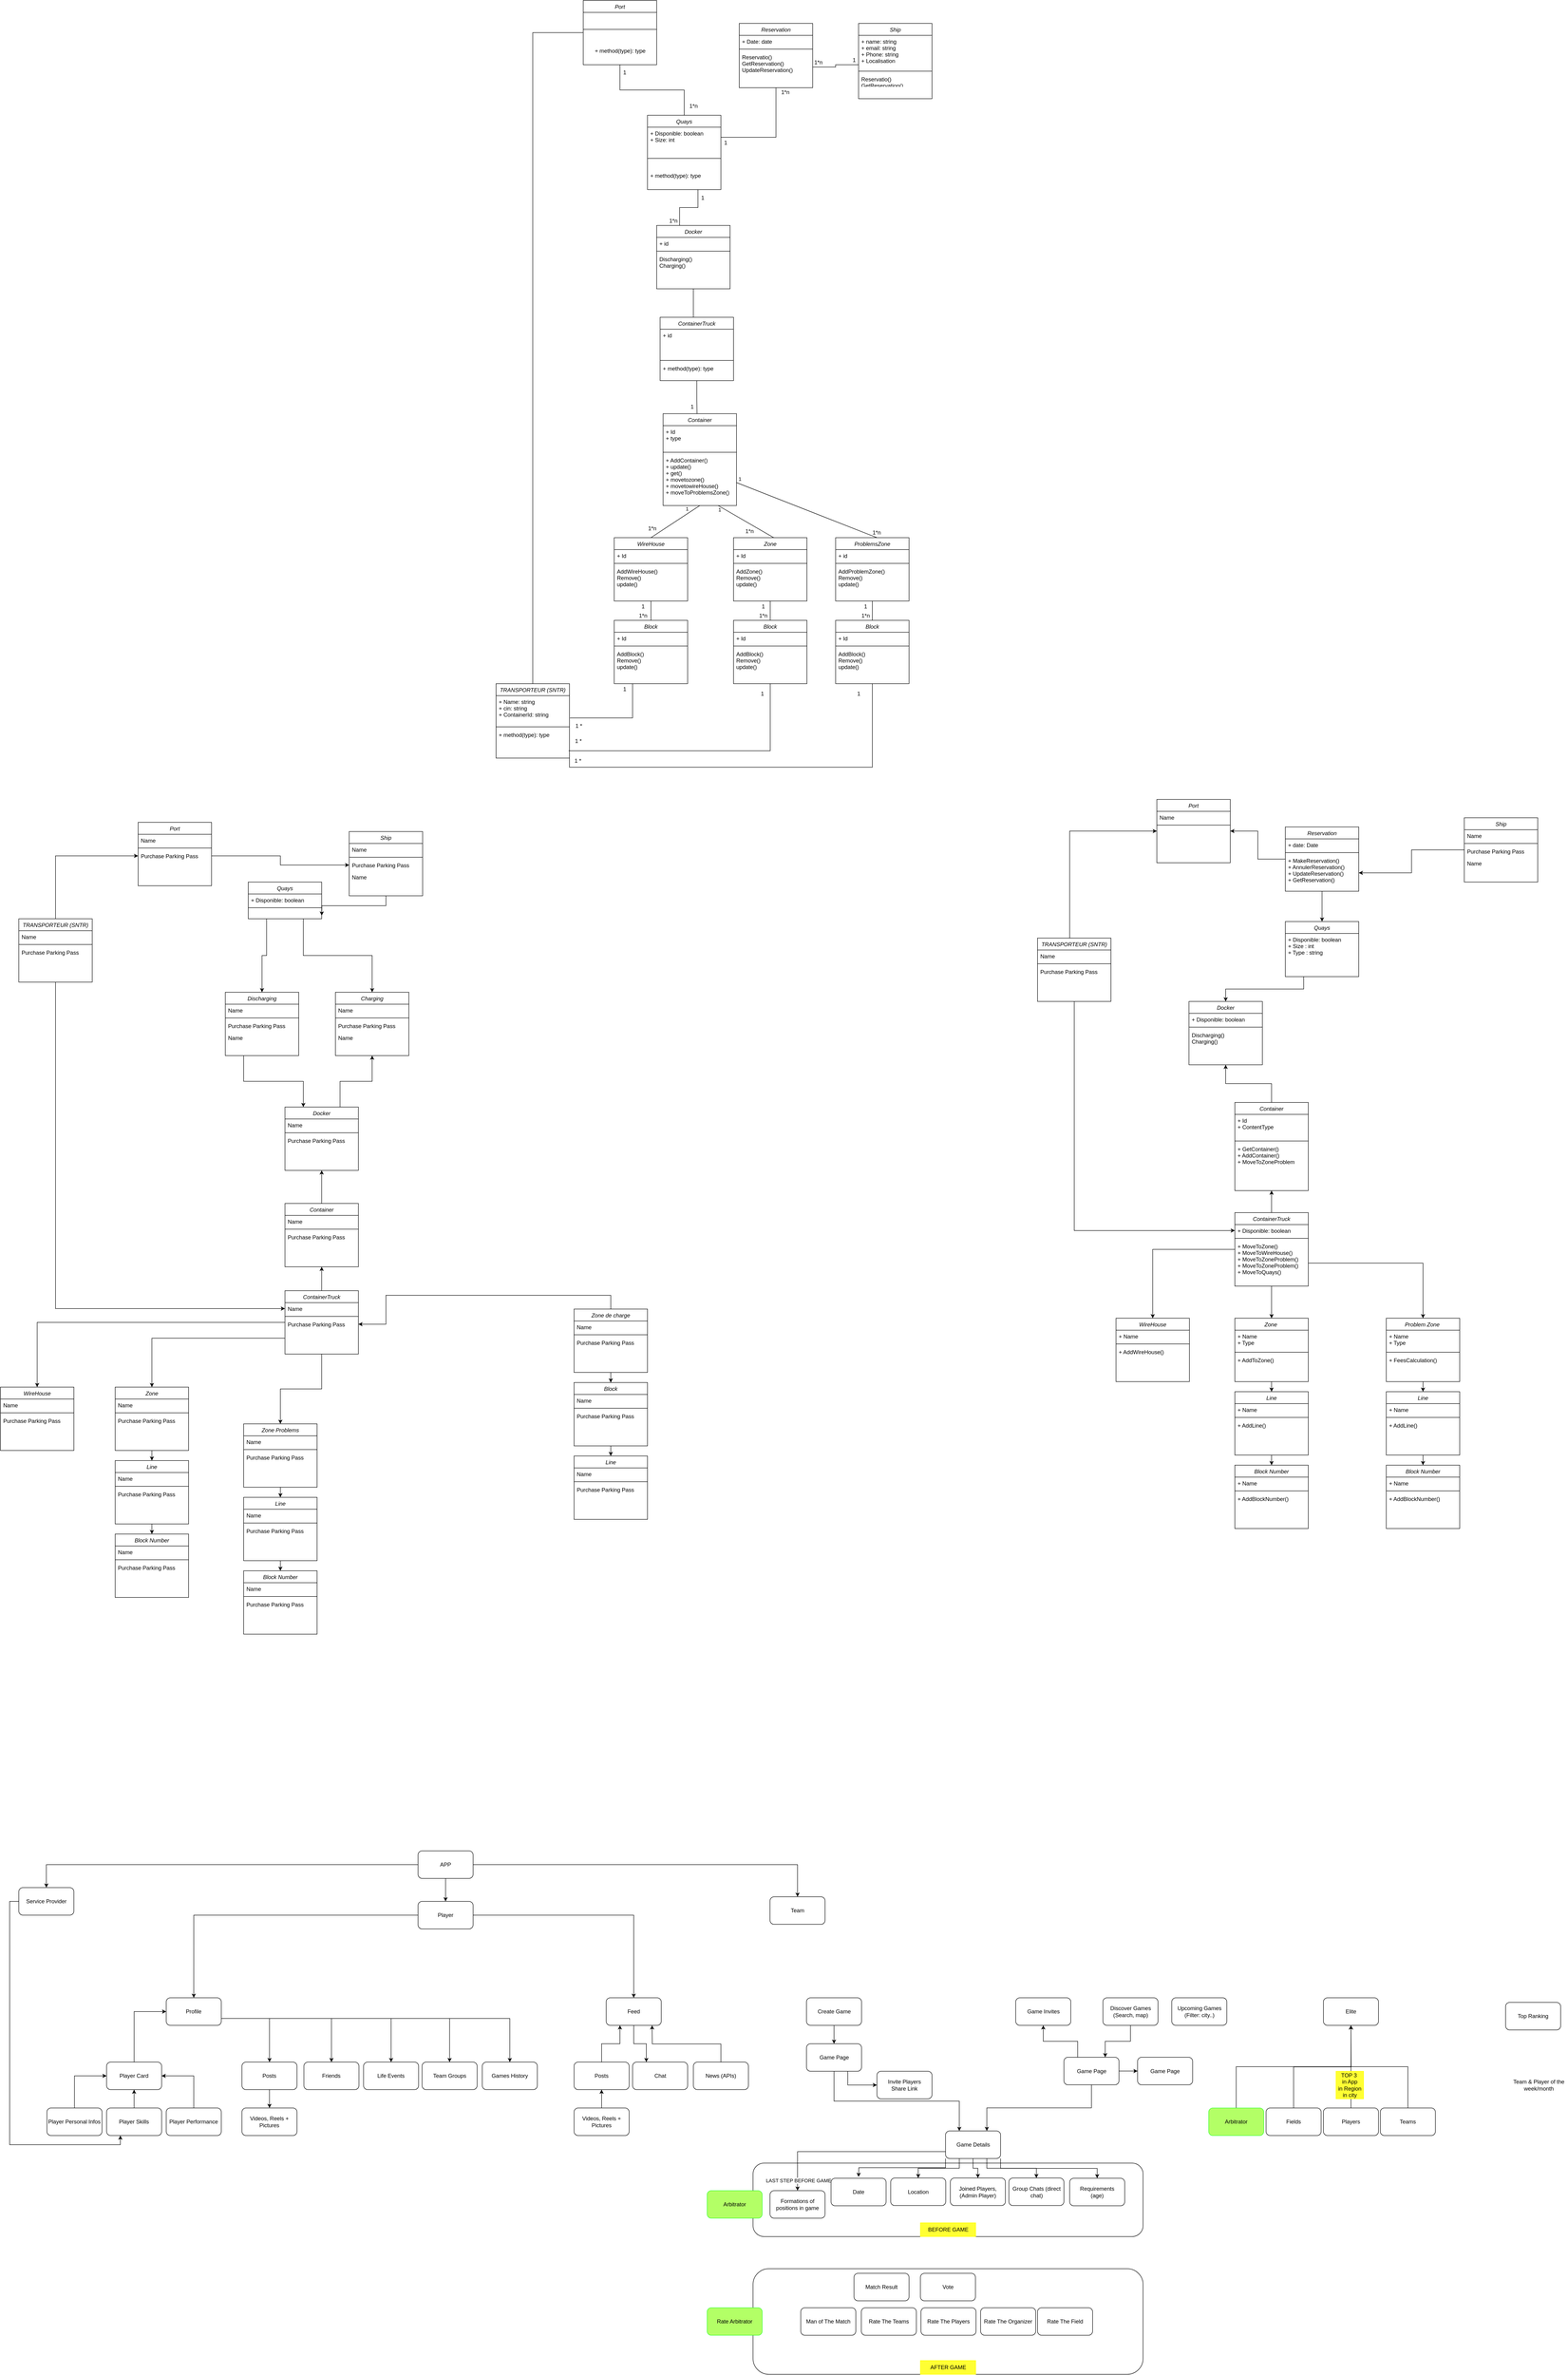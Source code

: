 <mxfile version="17.4.0" type="github">
  <diagram id="C5RBs43oDa-KdzZeNtuy" name="Page-1">
    <mxGraphModel dx="1366" dy="2937" grid="1" gridSize="10" guides="1" tooltips="1" connect="1" arrows="1" fold="1" page="1" pageScale="1" pageWidth="827" pageHeight="1169" math="0" shadow="0">
      <root>
        <mxCell id="WIyWlLk6GJQsqaUBKTNV-0" />
        <mxCell id="WIyWlLk6GJQsqaUBKTNV-1" parent="WIyWlLk6GJQsqaUBKTNV-0" />
        <mxCell id="728L2goaAUgVVhzVoj9L-117" value="" style="rounded=1;whiteSpace=wrap;html=1;" vertex="1" parent="WIyWlLk6GJQsqaUBKTNV-1">
          <mxGeometry x="1690" y="3170" width="850" height="230" as="geometry" />
        </mxCell>
        <mxCell id="728L2goaAUgVVhzVoj9L-115" value="" style="rounded=1;whiteSpace=wrap;html=1;" vertex="1" parent="WIyWlLk6GJQsqaUBKTNV-1">
          <mxGeometry x="1690" y="2940" width="850" height="160" as="geometry" />
        </mxCell>
        <mxCell id="vCC_3p0MKLDlnvEX8sHB-110" style="edgeStyle=orthogonalEdgeStyle;rounded=0;orthogonalLoop=1;jettySize=auto;html=1;exitX=0.5;exitY=0;exitDx=0;exitDy=0;entryX=0.5;entryY=1;entryDx=0;entryDy=0;" parent="WIyWlLk6GJQsqaUBKTNV-1" source="vCC_3p0MKLDlnvEX8sHB-18" target="vCC_3p0MKLDlnvEX8sHB-118" edge="1">
          <mxGeometry relative="1" as="geometry" />
        </mxCell>
        <mxCell id="vCC_3p0MKLDlnvEX8sHB-124" style="edgeStyle=orthogonalEdgeStyle;rounded=0;orthogonalLoop=1;jettySize=auto;html=1;exitX=0.5;exitY=1;exitDx=0;exitDy=0;" parent="WIyWlLk6GJQsqaUBKTNV-1" source="vCC_3p0MKLDlnvEX8sHB-18" target="vCC_3p0MKLDlnvEX8sHB-60" edge="1">
          <mxGeometry relative="1" as="geometry" />
        </mxCell>
        <mxCell id="vCC_3p0MKLDlnvEX8sHB-132" style="edgeStyle=orthogonalEdgeStyle;rounded=0;orthogonalLoop=1;jettySize=auto;html=1;exitX=0;exitY=0.5;exitDx=0;exitDy=0;" parent="WIyWlLk6GJQsqaUBKTNV-1" source="vCC_3p0MKLDlnvEX8sHB-18" target="vCC_3p0MKLDlnvEX8sHB-128" edge="1">
          <mxGeometry relative="1" as="geometry" />
        </mxCell>
        <mxCell id="vCC_3p0MKLDlnvEX8sHB-18" value="ContainerTruck" style="swimlane;fontStyle=2;align=center;verticalAlign=top;childLayout=stackLayout;horizontal=1;startSize=26;horizontalStack=0;resizeParent=1;resizeLast=0;collapsible=1;marginBottom=0;rounded=0;shadow=0;strokeWidth=1;" parent="WIyWlLk6GJQsqaUBKTNV-1" vertex="1">
          <mxGeometry x="670" y="1040" width="160" height="138" as="geometry">
            <mxRectangle x="230" y="140" width="160" height="26" as="alternateBounds" />
          </mxGeometry>
        </mxCell>
        <mxCell id="vCC_3p0MKLDlnvEX8sHB-19" value="Name" style="text;align=left;verticalAlign=top;spacingLeft=4;spacingRight=4;overflow=hidden;rotatable=0;points=[[0,0.5],[1,0.5]];portConstraint=eastwest;" parent="vCC_3p0MKLDlnvEX8sHB-18" vertex="1">
          <mxGeometry y="26" width="160" height="26" as="geometry" />
        </mxCell>
        <mxCell id="vCC_3p0MKLDlnvEX8sHB-20" value="" style="line;html=1;strokeWidth=1;align=left;verticalAlign=middle;spacingTop=-1;spacingLeft=3;spacingRight=3;rotatable=0;labelPosition=right;points=[];portConstraint=eastwest;" parent="vCC_3p0MKLDlnvEX8sHB-18" vertex="1">
          <mxGeometry y="52" width="160" height="8" as="geometry" />
        </mxCell>
        <mxCell id="vCC_3p0MKLDlnvEX8sHB-21" value="Purchase Parking Pass" style="text;align=left;verticalAlign=top;spacingLeft=4;spacingRight=4;overflow=hidden;rotatable=0;points=[[0,0.5],[1,0.5]];portConstraint=eastwest;" parent="vCC_3p0MKLDlnvEX8sHB-18" vertex="1">
          <mxGeometry y="60" width="160" height="26" as="geometry" />
        </mxCell>
        <mxCell id="zkfFHV4jXpPFQw0GAbJ--0" value="Port" style="swimlane;fontStyle=2;align=center;verticalAlign=top;childLayout=stackLayout;horizontal=1;startSize=26;horizontalStack=0;resizeParent=1;resizeLast=0;collapsible=1;marginBottom=0;rounded=0;shadow=0;strokeWidth=1;" parent="WIyWlLk6GJQsqaUBKTNV-1" vertex="1">
          <mxGeometry x="350" y="20" width="160" height="138" as="geometry">
            <mxRectangle x="230" y="140" width="160" height="26" as="alternateBounds" />
          </mxGeometry>
        </mxCell>
        <mxCell id="zkfFHV4jXpPFQw0GAbJ--1" value="Name" style="text;align=left;verticalAlign=top;spacingLeft=4;spacingRight=4;overflow=hidden;rotatable=0;points=[[0,0.5],[1,0.5]];portConstraint=eastwest;" parent="zkfFHV4jXpPFQw0GAbJ--0" vertex="1">
          <mxGeometry y="26" width="160" height="26" as="geometry" />
        </mxCell>
        <mxCell id="zkfFHV4jXpPFQw0GAbJ--4" value="" style="line;html=1;strokeWidth=1;align=left;verticalAlign=middle;spacingTop=-1;spacingLeft=3;spacingRight=3;rotatable=0;labelPosition=right;points=[];portConstraint=eastwest;" parent="zkfFHV4jXpPFQw0GAbJ--0" vertex="1">
          <mxGeometry y="52" width="160" height="8" as="geometry" />
        </mxCell>
        <mxCell id="zkfFHV4jXpPFQw0GAbJ--5" value="Purchase Parking Pass" style="text;align=left;verticalAlign=top;spacingLeft=4;spacingRight=4;overflow=hidden;rotatable=0;points=[[0,0.5],[1,0.5]];portConstraint=eastwest;" parent="zkfFHV4jXpPFQw0GAbJ--0" vertex="1">
          <mxGeometry y="60" width="160" height="26" as="geometry" />
        </mxCell>
        <mxCell id="vCC_3p0MKLDlnvEX8sHB-85" style="edgeStyle=orthogonalEdgeStyle;rounded=0;orthogonalLoop=1;jettySize=auto;html=1;exitX=0.25;exitY=1;exitDx=0;exitDy=0;entryX=0.5;entryY=0;entryDx=0;entryDy=0;" parent="WIyWlLk6GJQsqaUBKTNV-1" source="vCC_3p0MKLDlnvEX8sHB-0" target="vCC_3p0MKLDlnvEX8sHB-11" edge="1">
          <mxGeometry relative="1" as="geometry" />
        </mxCell>
        <mxCell id="vCC_3p0MKLDlnvEX8sHB-87" style="edgeStyle=orthogonalEdgeStyle;rounded=0;orthogonalLoop=1;jettySize=auto;html=1;exitX=0.75;exitY=1;exitDx=0;exitDy=0;entryX=0.5;entryY=0;entryDx=0;entryDy=0;" parent="WIyWlLk6GJQsqaUBKTNV-1" source="vCC_3p0MKLDlnvEX8sHB-0" target="vCC_3p0MKLDlnvEX8sHB-5" edge="1">
          <mxGeometry relative="1" as="geometry" />
        </mxCell>
        <mxCell id="vCC_3p0MKLDlnvEX8sHB-0" value="Quays" style="swimlane;fontStyle=2;align=center;verticalAlign=top;childLayout=stackLayout;horizontal=1;startSize=26;horizontalStack=0;resizeParent=1;resizeLast=0;collapsible=1;marginBottom=0;rounded=0;shadow=0;strokeWidth=1;" parent="WIyWlLk6GJQsqaUBKTNV-1" vertex="1">
          <mxGeometry x="590" y="150" width="160" height="80" as="geometry">
            <mxRectangle x="230" y="140" width="160" height="26" as="alternateBounds" />
          </mxGeometry>
        </mxCell>
        <mxCell id="vCC_3p0MKLDlnvEX8sHB-1" value="+ Disponible: boolean&#xa;" style="text;align=left;verticalAlign=top;spacingLeft=4;spacingRight=4;overflow=hidden;rotatable=0;points=[[0,0.5],[1,0.5]];portConstraint=eastwest;" parent="vCC_3p0MKLDlnvEX8sHB-0" vertex="1">
          <mxGeometry y="26" width="160" height="26" as="geometry" />
        </mxCell>
        <mxCell id="vCC_3p0MKLDlnvEX8sHB-2" value="" style="line;html=1;strokeWidth=1;align=left;verticalAlign=middle;spacingTop=-1;spacingLeft=3;spacingRight=3;rotatable=0;labelPosition=right;points=[];portConstraint=eastwest;" parent="vCC_3p0MKLDlnvEX8sHB-0" vertex="1">
          <mxGeometry y="52" width="160" height="8" as="geometry" />
        </mxCell>
        <mxCell id="vCC_3p0MKLDlnvEX8sHB-5" value="Charging" style="swimlane;fontStyle=2;align=center;verticalAlign=top;childLayout=stackLayout;horizontal=1;startSize=26;horizontalStack=0;resizeParent=1;resizeLast=0;collapsible=1;marginBottom=0;rounded=0;shadow=0;strokeWidth=1;" parent="WIyWlLk6GJQsqaUBKTNV-1" vertex="1">
          <mxGeometry x="780" y="390" width="160" height="138" as="geometry">
            <mxRectangle x="230" y="140" width="160" height="26" as="alternateBounds" />
          </mxGeometry>
        </mxCell>
        <mxCell id="vCC_3p0MKLDlnvEX8sHB-6" value="Name" style="text;align=left;verticalAlign=top;spacingLeft=4;spacingRight=4;overflow=hidden;rotatable=0;points=[[0,0.5],[1,0.5]];portConstraint=eastwest;" parent="vCC_3p0MKLDlnvEX8sHB-5" vertex="1">
          <mxGeometry y="26" width="160" height="26" as="geometry" />
        </mxCell>
        <mxCell id="vCC_3p0MKLDlnvEX8sHB-7" value="" style="line;html=1;strokeWidth=1;align=left;verticalAlign=middle;spacingTop=-1;spacingLeft=3;spacingRight=3;rotatable=0;labelPosition=right;points=[];portConstraint=eastwest;" parent="vCC_3p0MKLDlnvEX8sHB-5" vertex="1">
          <mxGeometry y="52" width="160" height="8" as="geometry" />
        </mxCell>
        <mxCell id="vCC_3p0MKLDlnvEX8sHB-8" value="Purchase Parking Pass" style="text;align=left;verticalAlign=top;spacingLeft=4;spacingRight=4;overflow=hidden;rotatable=0;points=[[0,0.5],[1,0.5]];portConstraint=eastwest;" parent="vCC_3p0MKLDlnvEX8sHB-5" vertex="1">
          <mxGeometry y="60" width="160" height="26" as="geometry" />
        </mxCell>
        <mxCell id="vCC_3p0MKLDlnvEX8sHB-9" value="Name" style="text;align=left;verticalAlign=top;spacingLeft=4;spacingRight=4;overflow=hidden;rotatable=0;points=[[0,0.5],[1,0.5]];portConstraint=eastwest;" parent="vCC_3p0MKLDlnvEX8sHB-5" vertex="1">
          <mxGeometry y="86" width="160" height="26" as="geometry" />
        </mxCell>
        <mxCell id="vCC_3p0MKLDlnvEX8sHB-107" style="edgeStyle=orthogonalEdgeStyle;rounded=0;orthogonalLoop=1;jettySize=auto;html=1;exitX=0.25;exitY=1;exitDx=0;exitDy=0;entryX=0.25;entryY=0;entryDx=0;entryDy=0;" parent="WIyWlLk6GJQsqaUBKTNV-1" source="vCC_3p0MKLDlnvEX8sHB-11" target="vCC_3p0MKLDlnvEX8sHB-22" edge="1">
          <mxGeometry relative="1" as="geometry" />
        </mxCell>
        <mxCell id="vCC_3p0MKLDlnvEX8sHB-11" value="Discharging" style="swimlane;fontStyle=2;align=center;verticalAlign=top;childLayout=stackLayout;horizontal=1;startSize=26;horizontalStack=0;resizeParent=1;resizeLast=0;collapsible=1;marginBottom=0;rounded=0;shadow=0;strokeWidth=1;" parent="WIyWlLk6GJQsqaUBKTNV-1" vertex="1">
          <mxGeometry x="540" y="390" width="160" height="138" as="geometry">
            <mxRectangle x="230" y="140" width="160" height="26" as="alternateBounds" />
          </mxGeometry>
        </mxCell>
        <mxCell id="vCC_3p0MKLDlnvEX8sHB-12" value="Name" style="text;align=left;verticalAlign=top;spacingLeft=4;spacingRight=4;overflow=hidden;rotatable=0;points=[[0,0.5],[1,0.5]];portConstraint=eastwest;" parent="vCC_3p0MKLDlnvEX8sHB-11" vertex="1">
          <mxGeometry y="26" width="160" height="26" as="geometry" />
        </mxCell>
        <mxCell id="vCC_3p0MKLDlnvEX8sHB-13" value="" style="line;html=1;strokeWidth=1;align=left;verticalAlign=middle;spacingTop=-1;spacingLeft=3;spacingRight=3;rotatable=0;labelPosition=right;points=[];portConstraint=eastwest;" parent="vCC_3p0MKLDlnvEX8sHB-11" vertex="1">
          <mxGeometry y="52" width="160" height="8" as="geometry" />
        </mxCell>
        <mxCell id="vCC_3p0MKLDlnvEX8sHB-14" value="Purchase Parking Pass" style="text;align=left;verticalAlign=top;spacingLeft=4;spacingRight=4;overflow=hidden;rotatable=0;points=[[0,0.5],[1,0.5]];portConstraint=eastwest;" parent="vCC_3p0MKLDlnvEX8sHB-11" vertex="1">
          <mxGeometry y="60" width="160" height="26" as="geometry" />
        </mxCell>
        <mxCell id="vCC_3p0MKLDlnvEX8sHB-15" value="Name" style="text;align=left;verticalAlign=top;spacingLeft=4;spacingRight=4;overflow=hidden;rotatable=0;points=[[0,0.5],[1,0.5]];portConstraint=eastwest;" parent="vCC_3p0MKLDlnvEX8sHB-11" vertex="1">
          <mxGeometry y="86" width="160" height="26" as="geometry" />
        </mxCell>
        <mxCell id="vCC_3p0MKLDlnvEX8sHB-22" value="Docker" style="swimlane;fontStyle=2;align=center;verticalAlign=top;childLayout=stackLayout;horizontal=1;startSize=26;horizontalStack=0;resizeParent=1;resizeLast=0;collapsible=1;marginBottom=0;rounded=0;shadow=0;strokeWidth=1;" parent="WIyWlLk6GJQsqaUBKTNV-1" vertex="1">
          <mxGeometry x="670" y="640" width="160" height="138" as="geometry">
            <mxRectangle x="230" y="140" width="160" height="26" as="alternateBounds" />
          </mxGeometry>
        </mxCell>
        <mxCell id="vCC_3p0MKLDlnvEX8sHB-23" value="Name" style="text;align=left;verticalAlign=top;spacingLeft=4;spacingRight=4;overflow=hidden;rotatable=0;points=[[0,0.5],[1,0.5]];portConstraint=eastwest;" parent="vCC_3p0MKLDlnvEX8sHB-22" vertex="1">
          <mxGeometry y="26" width="160" height="26" as="geometry" />
        </mxCell>
        <mxCell id="vCC_3p0MKLDlnvEX8sHB-24" value="" style="line;html=1;strokeWidth=1;align=left;verticalAlign=middle;spacingTop=-1;spacingLeft=3;spacingRight=3;rotatable=0;labelPosition=right;points=[];portConstraint=eastwest;" parent="vCC_3p0MKLDlnvEX8sHB-22" vertex="1">
          <mxGeometry y="52" width="160" height="8" as="geometry" />
        </mxCell>
        <mxCell id="vCC_3p0MKLDlnvEX8sHB-25" value="Purchase Parking Pass" style="text;align=left;verticalAlign=top;spacingLeft=4;spacingRight=4;overflow=hidden;rotatable=0;points=[[0,0.5],[1,0.5]];portConstraint=eastwest;" parent="vCC_3p0MKLDlnvEX8sHB-22" vertex="1">
          <mxGeometry y="60" width="160" height="26" as="geometry" />
        </mxCell>
        <mxCell id="vCC_3p0MKLDlnvEX8sHB-91" style="edgeStyle=orthogonalEdgeStyle;rounded=0;orthogonalLoop=1;jettySize=auto;html=1;exitX=0.5;exitY=1;exitDx=0;exitDy=0;entryX=0.5;entryY=0;entryDx=0;entryDy=0;" parent="WIyWlLk6GJQsqaUBKTNV-1" source="vCC_3p0MKLDlnvEX8sHB-26" target="vCC_3p0MKLDlnvEX8sHB-30" edge="1">
          <mxGeometry relative="1" as="geometry" />
        </mxCell>
        <mxCell id="vCC_3p0MKLDlnvEX8sHB-26" value="Zone" style="swimlane;fontStyle=2;align=center;verticalAlign=top;childLayout=stackLayout;horizontal=1;startSize=26;horizontalStack=0;resizeParent=1;resizeLast=0;collapsible=1;marginBottom=0;rounded=0;shadow=0;strokeWidth=1;" parent="WIyWlLk6GJQsqaUBKTNV-1" vertex="1">
          <mxGeometry x="300" y="1250" width="160" height="138" as="geometry">
            <mxRectangle x="230" y="140" width="160" height="26" as="alternateBounds" />
          </mxGeometry>
        </mxCell>
        <mxCell id="vCC_3p0MKLDlnvEX8sHB-27" value="Name" style="text;align=left;verticalAlign=top;spacingLeft=4;spacingRight=4;overflow=hidden;rotatable=0;points=[[0,0.5],[1,0.5]];portConstraint=eastwest;" parent="vCC_3p0MKLDlnvEX8sHB-26" vertex="1">
          <mxGeometry y="26" width="160" height="26" as="geometry" />
        </mxCell>
        <mxCell id="vCC_3p0MKLDlnvEX8sHB-28" value="" style="line;html=1;strokeWidth=1;align=left;verticalAlign=middle;spacingTop=-1;spacingLeft=3;spacingRight=3;rotatable=0;labelPosition=right;points=[];portConstraint=eastwest;" parent="vCC_3p0MKLDlnvEX8sHB-26" vertex="1">
          <mxGeometry y="52" width="160" height="8" as="geometry" />
        </mxCell>
        <mxCell id="vCC_3p0MKLDlnvEX8sHB-29" value="Purchase Parking Pass" style="text;align=left;verticalAlign=top;spacingLeft=4;spacingRight=4;overflow=hidden;rotatable=0;points=[[0,0.5],[1,0.5]];portConstraint=eastwest;" parent="vCC_3p0MKLDlnvEX8sHB-26" vertex="1">
          <mxGeometry y="60" width="160" height="26" as="geometry" />
        </mxCell>
        <mxCell id="vCC_3p0MKLDlnvEX8sHB-92" style="edgeStyle=orthogonalEdgeStyle;rounded=0;orthogonalLoop=1;jettySize=auto;html=1;exitX=0.5;exitY=1;exitDx=0;exitDy=0;entryX=0.5;entryY=0;entryDx=0;entryDy=0;" parent="WIyWlLk6GJQsqaUBKTNV-1" source="vCC_3p0MKLDlnvEX8sHB-30" target="vCC_3p0MKLDlnvEX8sHB-35" edge="1">
          <mxGeometry relative="1" as="geometry" />
        </mxCell>
        <mxCell id="vCC_3p0MKLDlnvEX8sHB-30" value="Line" style="swimlane;fontStyle=2;align=center;verticalAlign=top;childLayout=stackLayout;horizontal=1;startSize=26;horizontalStack=0;resizeParent=1;resizeLast=0;collapsible=1;marginBottom=0;rounded=0;shadow=0;strokeWidth=1;" parent="WIyWlLk6GJQsqaUBKTNV-1" vertex="1">
          <mxGeometry x="300" y="1410" width="160" height="138" as="geometry">
            <mxRectangle x="230" y="140" width="160" height="26" as="alternateBounds" />
          </mxGeometry>
        </mxCell>
        <mxCell id="vCC_3p0MKLDlnvEX8sHB-31" value="Name" style="text;align=left;verticalAlign=top;spacingLeft=4;spacingRight=4;overflow=hidden;rotatable=0;points=[[0,0.5],[1,0.5]];portConstraint=eastwest;" parent="vCC_3p0MKLDlnvEX8sHB-30" vertex="1">
          <mxGeometry y="26" width="160" height="26" as="geometry" />
        </mxCell>
        <mxCell id="vCC_3p0MKLDlnvEX8sHB-32" value="" style="line;html=1;strokeWidth=1;align=left;verticalAlign=middle;spacingTop=-1;spacingLeft=3;spacingRight=3;rotatable=0;labelPosition=right;points=[];portConstraint=eastwest;" parent="vCC_3p0MKLDlnvEX8sHB-30" vertex="1">
          <mxGeometry y="52" width="160" height="8" as="geometry" />
        </mxCell>
        <mxCell id="vCC_3p0MKLDlnvEX8sHB-33" value="Purchase Parking Pass" style="text;align=left;verticalAlign=top;spacingLeft=4;spacingRight=4;overflow=hidden;rotatable=0;points=[[0,0.5],[1,0.5]];portConstraint=eastwest;" parent="vCC_3p0MKLDlnvEX8sHB-30" vertex="1">
          <mxGeometry y="60" width="160" height="26" as="geometry" />
        </mxCell>
        <mxCell id="vCC_3p0MKLDlnvEX8sHB-35" value="Block Number" style="swimlane;fontStyle=2;align=center;verticalAlign=top;childLayout=stackLayout;horizontal=1;startSize=26;horizontalStack=0;resizeParent=1;resizeLast=0;collapsible=1;marginBottom=0;rounded=0;shadow=0;strokeWidth=1;" parent="WIyWlLk6GJQsqaUBKTNV-1" vertex="1">
          <mxGeometry x="300" y="1570" width="160" height="138" as="geometry">
            <mxRectangle x="230" y="140" width="160" height="26" as="alternateBounds" />
          </mxGeometry>
        </mxCell>
        <mxCell id="vCC_3p0MKLDlnvEX8sHB-36" value="Name" style="text;align=left;verticalAlign=top;spacingLeft=4;spacingRight=4;overflow=hidden;rotatable=0;points=[[0,0.5],[1,0.5]];portConstraint=eastwest;" parent="vCC_3p0MKLDlnvEX8sHB-35" vertex="1">
          <mxGeometry y="26" width="160" height="26" as="geometry" />
        </mxCell>
        <mxCell id="vCC_3p0MKLDlnvEX8sHB-37" value="" style="line;html=1;strokeWidth=1;align=left;verticalAlign=middle;spacingTop=-1;spacingLeft=3;spacingRight=3;rotatable=0;labelPosition=right;points=[];portConstraint=eastwest;" parent="vCC_3p0MKLDlnvEX8sHB-35" vertex="1">
          <mxGeometry y="52" width="160" height="8" as="geometry" />
        </mxCell>
        <mxCell id="vCC_3p0MKLDlnvEX8sHB-38" value="Purchase Parking Pass" style="text;align=left;verticalAlign=top;spacingLeft=4;spacingRight=4;overflow=hidden;rotatable=0;points=[[0,0.5],[1,0.5]];portConstraint=eastwest;" parent="vCC_3p0MKLDlnvEX8sHB-35" vertex="1">
          <mxGeometry y="60" width="160" height="26" as="geometry" />
        </mxCell>
        <mxCell id="vCC_3p0MKLDlnvEX8sHB-125" style="edgeStyle=orthogonalEdgeStyle;rounded=0;orthogonalLoop=1;jettySize=auto;html=1;exitX=0.5;exitY=0;exitDx=0;exitDy=0;entryX=0;entryY=0.5;entryDx=0;entryDy=0;" parent="WIyWlLk6GJQsqaUBKTNV-1" source="vCC_3p0MKLDlnvEX8sHB-43" target="zkfFHV4jXpPFQw0GAbJ--5" edge="1">
          <mxGeometry relative="1" as="geometry" />
        </mxCell>
        <mxCell id="vCC_3p0MKLDlnvEX8sHB-126" style="edgeStyle=orthogonalEdgeStyle;rounded=0;orthogonalLoop=1;jettySize=auto;html=1;exitX=0.5;exitY=1;exitDx=0;exitDy=0;entryX=0;entryY=0.5;entryDx=0;entryDy=0;" parent="WIyWlLk6GJQsqaUBKTNV-1" source="vCC_3p0MKLDlnvEX8sHB-43" target="vCC_3p0MKLDlnvEX8sHB-19" edge="1">
          <mxGeometry relative="1" as="geometry" />
        </mxCell>
        <mxCell id="vCC_3p0MKLDlnvEX8sHB-43" value="TRANSPORTEUR (SNTR)" style="swimlane;fontStyle=2;align=center;verticalAlign=top;childLayout=stackLayout;horizontal=1;startSize=26;horizontalStack=0;resizeParent=1;resizeLast=0;collapsible=1;marginBottom=0;rounded=0;shadow=0;strokeWidth=1;" parent="WIyWlLk6GJQsqaUBKTNV-1" vertex="1">
          <mxGeometry x="90" y="230" width="160" height="138" as="geometry">
            <mxRectangle x="230" y="140" width="160" height="26" as="alternateBounds" />
          </mxGeometry>
        </mxCell>
        <mxCell id="vCC_3p0MKLDlnvEX8sHB-44" value="Name" style="text;align=left;verticalAlign=top;spacingLeft=4;spacingRight=4;overflow=hidden;rotatable=0;points=[[0,0.5],[1,0.5]];portConstraint=eastwest;" parent="vCC_3p0MKLDlnvEX8sHB-43" vertex="1">
          <mxGeometry y="26" width="160" height="26" as="geometry" />
        </mxCell>
        <mxCell id="vCC_3p0MKLDlnvEX8sHB-45" value="" style="line;html=1;strokeWidth=1;align=left;verticalAlign=middle;spacingTop=-1;spacingLeft=3;spacingRight=3;rotatable=0;labelPosition=right;points=[];portConstraint=eastwest;" parent="vCC_3p0MKLDlnvEX8sHB-43" vertex="1">
          <mxGeometry y="52" width="160" height="8" as="geometry" />
        </mxCell>
        <mxCell id="vCC_3p0MKLDlnvEX8sHB-46" value="Purchase Parking Pass" style="text;align=left;verticalAlign=top;spacingLeft=4;spacingRight=4;overflow=hidden;rotatable=0;points=[[0,0.5],[1,0.5]];portConstraint=eastwest;" parent="vCC_3p0MKLDlnvEX8sHB-43" vertex="1">
          <mxGeometry y="60" width="160" height="26" as="geometry" />
        </mxCell>
        <mxCell id="vCC_3p0MKLDlnvEX8sHB-84" style="edgeStyle=orthogonalEdgeStyle;rounded=0;orthogonalLoop=1;jettySize=auto;html=1;exitX=0.5;exitY=1;exitDx=0;exitDy=0;entryX=1;entryY=0.5;entryDx=0;entryDy=0;" parent="WIyWlLk6GJQsqaUBKTNV-1" source="vCC_3p0MKLDlnvEX8sHB-47" edge="1">
          <mxGeometry relative="1" as="geometry">
            <mxPoint x="750.0" y="223" as="targetPoint" />
          </mxGeometry>
        </mxCell>
        <mxCell id="vCC_3p0MKLDlnvEX8sHB-47" value="Ship" style="swimlane;fontStyle=2;align=center;verticalAlign=top;childLayout=stackLayout;horizontal=1;startSize=26;horizontalStack=0;resizeParent=1;resizeLast=0;collapsible=1;marginBottom=0;rounded=0;shadow=0;strokeWidth=1;" parent="WIyWlLk6GJQsqaUBKTNV-1" vertex="1">
          <mxGeometry x="810" y="40" width="160" height="140" as="geometry">
            <mxRectangle x="230" y="140" width="160" height="26" as="alternateBounds" />
          </mxGeometry>
        </mxCell>
        <mxCell id="vCC_3p0MKLDlnvEX8sHB-48" value="Name" style="text;align=left;verticalAlign=top;spacingLeft=4;spacingRight=4;overflow=hidden;rotatable=0;points=[[0,0.5],[1,0.5]];portConstraint=eastwest;" parent="vCC_3p0MKLDlnvEX8sHB-47" vertex="1">
          <mxGeometry y="26" width="160" height="26" as="geometry" />
        </mxCell>
        <mxCell id="vCC_3p0MKLDlnvEX8sHB-49" value="" style="line;html=1;strokeWidth=1;align=left;verticalAlign=middle;spacingTop=-1;spacingLeft=3;spacingRight=3;rotatable=0;labelPosition=right;points=[];portConstraint=eastwest;" parent="vCC_3p0MKLDlnvEX8sHB-47" vertex="1">
          <mxGeometry y="52" width="160" height="8" as="geometry" />
        </mxCell>
        <mxCell id="vCC_3p0MKLDlnvEX8sHB-50" value="Purchase Parking Pass" style="text;align=left;verticalAlign=top;spacingLeft=4;spacingRight=4;overflow=hidden;rotatable=0;points=[[0,0.5],[1,0.5]];portConstraint=eastwest;" parent="vCC_3p0MKLDlnvEX8sHB-47" vertex="1">
          <mxGeometry y="60" width="160" height="26" as="geometry" />
        </mxCell>
        <mxCell id="vCC_3p0MKLDlnvEX8sHB-51" value="Name" style="text;align=left;verticalAlign=top;spacingLeft=4;spacingRight=4;overflow=hidden;rotatable=0;points=[[0,0.5],[1,0.5]];portConstraint=eastwest;" parent="vCC_3p0MKLDlnvEX8sHB-47" vertex="1">
          <mxGeometry y="86" width="160" height="26" as="geometry" />
        </mxCell>
        <mxCell id="vCC_3p0MKLDlnvEX8sHB-52" value="Block Number" style="swimlane;fontStyle=2;align=center;verticalAlign=top;childLayout=stackLayout;horizontal=1;startSize=26;horizontalStack=0;resizeParent=1;resizeLast=0;collapsible=1;marginBottom=0;rounded=0;shadow=0;strokeWidth=1;" parent="WIyWlLk6GJQsqaUBKTNV-1" vertex="1">
          <mxGeometry x="580" y="1650" width="160" height="138" as="geometry">
            <mxRectangle x="230" y="140" width="160" height="26" as="alternateBounds" />
          </mxGeometry>
        </mxCell>
        <mxCell id="vCC_3p0MKLDlnvEX8sHB-53" value="Name" style="text;align=left;verticalAlign=top;spacingLeft=4;spacingRight=4;overflow=hidden;rotatable=0;points=[[0,0.5],[1,0.5]];portConstraint=eastwest;" parent="vCC_3p0MKLDlnvEX8sHB-52" vertex="1">
          <mxGeometry y="26" width="160" height="26" as="geometry" />
        </mxCell>
        <mxCell id="vCC_3p0MKLDlnvEX8sHB-54" value="" style="line;html=1;strokeWidth=1;align=left;verticalAlign=middle;spacingTop=-1;spacingLeft=3;spacingRight=3;rotatable=0;labelPosition=right;points=[];portConstraint=eastwest;" parent="vCC_3p0MKLDlnvEX8sHB-52" vertex="1">
          <mxGeometry y="52" width="160" height="8" as="geometry" />
        </mxCell>
        <mxCell id="vCC_3p0MKLDlnvEX8sHB-55" value="Purchase Parking Pass" style="text;align=left;verticalAlign=top;spacingLeft=4;spacingRight=4;overflow=hidden;rotatable=0;points=[[0,0.5],[1,0.5]];portConstraint=eastwest;" parent="vCC_3p0MKLDlnvEX8sHB-52" vertex="1">
          <mxGeometry y="60" width="160" height="26" as="geometry" />
        </mxCell>
        <mxCell id="vCC_3p0MKLDlnvEX8sHB-103" style="edgeStyle=orthogonalEdgeStyle;rounded=0;orthogonalLoop=1;jettySize=auto;html=1;exitX=0.5;exitY=1;exitDx=0;exitDy=0;entryX=0.5;entryY=0;entryDx=0;entryDy=0;" parent="WIyWlLk6GJQsqaUBKTNV-1" source="vCC_3p0MKLDlnvEX8sHB-56" target="vCC_3p0MKLDlnvEX8sHB-52" edge="1">
          <mxGeometry relative="1" as="geometry" />
        </mxCell>
        <mxCell id="vCC_3p0MKLDlnvEX8sHB-56" value="Line" style="swimlane;fontStyle=2;align=center;verticalAlign=top;childLayout=stackLayout;horizontal=1;startSize=26;horizontalStack=0;resizeParent=1;resizeLast=0;collapsible=1;marginBottom=0;rounded=0;shadow=0;strokeWidth=1;" parent="WIyWlLk6GJQsqaUBKTNV-1" vertex="1">
          <mxGeometry x="580" y="1490" width="160" height="138" as="geometry">
            <mxRectangle x="230" y="140" width="160" height="26" as="alternateBounds" />
          </mxGeometry>
        </mxCell>
        <mxCell id="vCC_3p0MKLDlnvEX8sHB-57" value="Name" style="text;align=left;verticalAlign=top;spacingLeft=4;spacingRight=4;overflow=hidden;rotatable=0;points=[[0,0.5],[1,0.5]];portConstraint=eastwest;" parent="vCC_3p0MKLDlnvEX8sHB-56" vertex="1">
          <mxGeometry y="26" width="160" height="26" as="geometry" />
        </mxCell>
        <mxCell id="vCC_3p0MKLDlnvEX8sHB-58" value="" style="line;html=1;strokeWidth=1;align=left;verticalAlign=middle;spacingTop=-1;spacingLeft=3;spacingRight=3;rotatable=0;labelPosition=right;points=[];portConstraint=eastwest;" parent="vCC_3p0MKLDlnvEX8sHB-56" vertex="1">
          <mxGeometry y="52" width="160" height="8" as="geometry" />
        </mxCell>
        <mxCell id="vCC_3p0MKLDlnvEX8sHB-59" value="Purchase Parking Pass" style="text;align=left;verticalAlign=top;spacingLeft=4;spacingRight=4;overflow=hidden;rotatable=0;points=[[0,0.5],[1,0.5]];portConstraint=eastwest;" parent="vCC_3p0MKLDlnvEX8sHB-56" vertex="1">
          <mxGeometry y="60" width="160" height="26" as="geometry" />
        </mxCell>
        <mxCell id="vCC_3p0MKLDlnvEX8sHB-102" style="edgeStyle=orthogonalEdgeStyle;rounded=0;orthogonalLoop=1;jettySize=auto;html=1;exitX=0.5;exitY=1;exitDx=0;exitDy=0;" parent="WIyWlLk6GJQsqaUBKTNV-1" source="vCC_3p0MKLDlnvEX8sHB-60" target="vCC_3p0MKLDlnvEX8sHB-56" edge="1">
          <mxGeometry relative="1" as="geometry" />
        </mxCell>
        <mxCell id="vCC_3p0MKLDlnvEX8sHB-60" value="Zone Problems" style="swimlane;fontStyle=2;align=center;verticalAlign=top;childLayout=stackLayout;horizontal=1;startSize=26;horizontalStack=0;resizeParent=1;resizeLast=0;collapsible=1;marginBottom=0;rounded=0;shadow=0;strokeWidth=1;" parent="WIyWlLk6GJQsqaUBKTNV-1" vertex="1">
          <mxGeometry x="580" y="1330" width="160" height="138" as="geometry">
            <mxRectangle x="230" y="140" width="160" height="26" as="alternateBounds" />
          </mxGeometry>
        </mxCell>
        <mxCell id="vCC_3p0MKLDlnvEX8sHB-61" value="Name" style="text;align=left;verticalAlign=top;spacingLeft=4;spacingRight=4;overflow=hidden;rotatable=0;points=[[0,0.5],[1,0.5]];portConstraint=eastwest;" parent="vCC_3p0MKLDlnvEX8sHB-60" vertex="1">
          <mxGeometry y="26" width="160" height="26" as="geometry" />
        </mxCell>
        <mxCell id="vCC_3p0MKLDlnvEX8sHB-62" value="" style="line;html=1;strokeWidth=1;align=left;verticalAlign=middle;spacingTop=-1;spacingLeft=3;spacingRight=3;rotatable=0;labelPosition=right;points=[];portConstraint=eastwest;" parent="vCC_3p0MKLDlnvEX8sHB-60" vertex="1">
          <mxGeometry y="52" width="160" height="8" as="geometry" />
        </mxCell>
        <mxCell id="vCC_3p0MKLDlnvEX8sHB-63" value="Purchase Parking Pass" style="text;align=left;verticalAlign=top;spacingLeft=4;spacingRight=4;overflow=hidden;rotatable=0;points=[[0,0.5],[1,0.5]];portConstraint=eastwest;" parent="vCC_3p0MKLDlnvEX8sHB-60" vertex="1">
          <mxGeometry y="60" width="160" height="26" as="geometry" />
        </mxCell>
        <mxCell id="vCC_3p0MKLDlnvEX8sHB-89" style="edgeStyle=orthogonalEdgeStyle;rounded=0;orthogonalLoop=1;jettySize=auto;html=1;exitX=0.5;exitY=1;exitDx=0;exitDy=0;entryX=0.5;entryY=0;entryDx=0;entryDy=0;" parent="WIyWlLk6GJQsqaUBKTNV-1" source="vCC_3p0MKLDlnvEX8sHB-64" target="vCC_3p0MKLDlnvEX8sHB-68" edge="1">
          <mxGeometry relative="1" as="geometry" />
        </mxCell>
        <mxCell id="vCC_3p0MKLDlnvEX8sHB-108" style="edgeStyle=orthogonalEdgeStyle;rounded=0;orthogonalLoop=1;jettySize=auto;html=1;exitX=0.5;exitY=0;exitDx=0;exitDy=0;entryX=1;entryY=0.5;entryDx=0;entryDy=0;" parent="WIyWlLk6GJQsqaUBKTNV-1" source="vCC_3p0MKLDlnvEX8sHB-64" target="vCC_3p0MKLDlnvEX8sHB-21" edge="1">
          <mxGeometry relative="1" as="geometry">
            <Array as="points">
              <mxPoint x="1380" y="1050" />
              <mxPoint x="890" y="1050" />
              <mxPoint x="890" y="1113" />
            </Array>
          </mxGeometry>
        </mxCell>
        <mxCell id="vCC_3p0MKLDlnvEX8sHB-64" value="Zone de charge" style="swimlane;fontStyle=2;align=center;verticalAlign=top;childLayout=stackLayout;horizontal=1;startSize=26;horizontalStack=0;resizeParent=1;resizeLast=0;collapsible=1;marginBottom=0;rounded=0;shadow=0;strokeWidth=1;" parent="WIyWlLk6GJQsqaUBKTNV-1" vertex="1">
          <mxGeometry x="1300" y="1080" width="160" height="138" as="geometry">
            <mxRectangle x="230" y="140" width="160" height="26" as="alternateBounds" />
          </mxGeometry>
        </mxCell>
        <mxCell id="vCC_3p0MKLDlnvEX8sHB-65" value="Name" style="text;align=left;verticalAlign=top;spacingLeft=4;spacingRight=4;overflow=hidden;rotatable=0;points=[[0,0.5],[1,0.5]];portConstraint=eastwest;" parent="vCC_3p0MKLDlnvEX8sHB-64" vertex="1">
          <mxGeometry y="26" width="160" height="26" as="geometry" />
        </mxCell>
        <mxCell id="vCC_3p0MKLDlnvEX8sHB-66" value="" style="line;html=1;strokeWidth=1;align=left;verticalAlign=middle;spacingTop=-1;spacingLeft=3;spacingRight=3;rotatable=0;labelPosition=right;points=[];portConstraint=eastwest;" parent="vCC_3p0MKLDlnvEX8sHB-64" vertex="1">
          <mxGeometry y="52" width="160" height="8" as="geometry" />
        </mxCell>
        <mxCell id="vCC_3p0MKLDlnvEX8sHB-67" value="Purchase Parking Pass" style="text;align=left;verticalAlign=top;spacingLeft=4;spacingRight=4;overflow=hidden;rotatable=0;points=[[0,0.5],[1,0.5]];portConstraint=eastwest;" parent="vCC_3p0MKLDlnvEX8sHB-64" vertex="1">
          <mxGeometry y="60" width="160" height="26" as="geometry" />
        </mxCell>
        <mxCell id="vCC_3p0MKLDlnvEX8sHB-90" style="edgeStyle=orthogonalEdgeStyle;rounded=0;orthogonalLoop=1;jettySize=auto;html=1;exitX=0.5;exitY=1;exitDx=0;exitDy=0;entryX=0.5;entryY=0;entryDx=0;entryDy=0;" parent="WIyWlLk6GJQsqaUBKTNV-1" source="vCC_3p0MKLDlnvEX8sHB-68" target="vCC_3p0MKLDlnvEX8sHB-72" edge="1">
          <mxGeometry relative="1" as="geometry" />
        </mxCell>
        <mxCell id="vCC_3p0MKLDlnvEX8sHB-68" value="Block" style="swimlane;fontStyle=2;align=center;verticalAlign=top;childLayout=stackLayout;horizontal=1;startSize=26;horizontalStack=0;resizeParent=1;resizeLast=0;collapsible=1;marginBottom=0;rounded=0;shadow=0;strokeWidth=1;" parent="WIyWlLk6GJQsqaUBKTNV-1" vertex="1">
          <mxGeometry x="1300" y="1240" width="160" height="138" as="geometry">
            <mxRectangle x="230" y="140" width="160" height="26" as="alternateBounds" />
          </mxGeometry>
        </mxCell>
        <mxCell id="vCC_3p0MKLDlnvEX8sHB-69" value="Name" style="text;align=left;verticalAlign=top;spacingLeft=4;spacingRight=4;overflow=hidden;rotatable=0;points=[[0,0.5],[1,0.5]];portConstraint=eastwest;" parent="vCC_3p0MKLDlnvEX8sHB-68" vertex="1">
          <mxGeometry y="26" width="160" height="26" as="geometry" />
        </mxCell>
        <mxCell id="vCC_3p0MKLDlnvEX8sHB-70" value="" style="line;html=1;strokeWidth=1;align=left;verticalAlign=middle;spacingTop=-1;spacingLeft=3;spacingRight=3;rotatable=0;labelPosition=right;points=[];portConstraint=eastwest;" parent="vCC_3p0MKLDlnvEX8sHB-68" vertex="1">
          <mxGeometry y="52" width="160" height="8" as="geometry" />
        </mxCell>
        <mxCell id="vCC_3p0MKLDlnvEX8sHB-71" value="Purchase Parking Pass" style="text;align=left;verticalAlign=top;spacingLeft=4;spacingRight=4;overflow=hidden;rotatable=0;points=[[0,0.5],[1,0.5]];portConstraint=eastwest;" parent="vCC_3p0MKLDlnvEX8sHB-68" vertex="1">
          <mxGeometry y="60" width="160" height="26" as="geometry" />
        </mxCell>
        <mxCell id="vCC_3p0MKLDlnvEX8sHB-72" value="Line" style="swimlane;fontStyle=2;align=center;verticalAlign=top;childLayout=stackLayout;horizontal=1;startSize=26;horizontalStack=0;resizeParent=1;resizeLast=0;collapsible=1;marginBottom=0;rounded=0;shadow=0;strokeWidth=1;" parent="WIyWlLk6GJQsqaUBKTNV-1" vertex="1">
          <mxGeometry x="1300" y="1400" width="160" height="138" as="geometry">
            <mxRectangle x="230" y="140" width="160" height="26" as="alternateBounds" />
          </mxGeometry>
        </mxCell>
        <mxCell id="vCC_3p0MKLDlnvEX8sHB-73" value="Name" style="text;align=left;verticalAlign=top;spacingLeft=4;spacingRight=4;overflow=hidden;rotatable=0;points=[[0,0.5],[1,0.5]];portConstraint=eastwest;" parent="vCC_3p0MKLDlnvEX8sHB-72" vertex="1">
          <mxGeometry y="26" width="160" height="26" as="geometry" />
        </mxCell>
        <mxCell id="vCC_3p0MKLDlnvEX8sHB-74" value="" style="line;html=1;strokeWidth=1;align=left;verticalAlign=middle;spacingTop=-1;spacingLeft=3;spacingRight=3;rotatable=0;labelPosition=right;points=[];portConstraint=eastwest;" parent="vCC_3p0MKLDlnvEX8sHB-72" vertex="1">
          <mxGeometry y="52" width="160" height="8" as="geometry" />
        </mxCell>
        <mxCell id="vCC_3p0MKLDlnvEX8sHB-75" value="Purchase Parking Pass" style="text;align=left;verticalAlign=top;spacingLeft=4;spacingRight=4;overflow=hidden;rotatable=0;points=[[0,0.5],[1,0.5]];portConstraint=eastwest;" parent="vCC_3p0MKLDlnvEX8sHB-72" vertex="1">
          <mxGeometry y="60" width="160" height="26" as="geometry" />
        </mxCell>
        <mxCell id="vCC_3p0MKLDlnvEX8sHB-83" style="edgeStyle=orthogonalEdgeStyle;rounded=0;orthogonalLoop=1;jettySize=auto;html=1;exitX=1;exitY=0.5;exitDx=0;exitDy=0;entryX=0;entryY=0.5;entryDx=0;entryDy=0;" parent="WIyWlLk6GJQsqaUBKTNV-1" source="zkfFHV4jXpPFQw0GAbJ--5" target="vCC_3p0MKLDlnvEX8sHB-50" edge="1">
          <mxGeometry relative="1" as="geometry" />
        </mxCell>
        <mxCell id="vCC_3p0MKLDlnvEX8sHB-109" style="edgeStyle=orthogonalEdgeStyle;rounded=0;orthogonalLoop=1;jettySize=auto;html=1;exitX=0.75;exitY=0;exitDx=0;exitDy=0;entryX=0.5;entryY=1;entryDx=0;entryDy=0;" parent="WIyWlLk6GJQsqaUBKTNV-1" source="vCC_3p0MKLDlnvEX8sHB-22" target="vCC_3p0MKLDlnvEX8sHB-5" edge="1">
          <mxGeometry relative="1" as="geometry">
            <mxPoint x="880" y="540" as="targetPoint" />
          </mxGeometry>
        </mxCell>
        <mxCell id="vCC_3p0MKLDlnvEX8sHB-122" style="edgeStyle=orthogonalEdgeStyle;rounded=0;orthogonalLoop=1;jettySize=auto;html=1;exitX=0.5;exitY=0;exitDx=0;exitDy=0;entryX=0.5;entryY=1;entryDx=0;entryDy=0;" parent="WIyWlLk6GJQsqaUBKTNV-1" source="vCC_3p0MKLDlnvEX8sHB-118" target="vCC_3p0MKLDlnvEX8sHB-22" edge="1">
          <mxGeometry relative="1" as="geometry" />
        </mxCell>
        <mxCell id="vCC_3p0MKLDlnvEX8sHB-118" value="Container" style="swimlane;fontStyle=2;align=center;verticalAlign=top;childLayout=stackLayout;horizontal=1;startSize=26;horizontalStack=0;resizeParent=1;resizeLast=0;collapsible=1;marginBottom=0;rounded=0;shadow=0;strokeWidth=1;" parent="WIyWlLk6GJQsqaUBKTNV-1" vertex="1">
          <mxGeometry x="670" y="850" width="160" height="138" as="geometry">
            <mxRectangle x="230" y="140" width="160" height="26" as="alternateBounds" />
          </mxGeometry>
        </mxCell>
        <mxCell id="vCC_3p0MKLDlnvEX8sHB-119" value="Name" style="text;align=left;verticalAlign=top;spacingLeft=4;spacingRight=4;overflow=hidden;rotatable=0;points=[[0,0.5],[1,0.5]];portConstraint=eastwest;" parent="vCC_3p0MKLDlnvEX8sHB-118" vertex="1">
          <mxGeometry y="26" width="160" height="26" as="geometry" />
        </mxCell>
        <mxCell id="vCC_3p0MKLDlnvEX8sHB-120" value="" style="line;html=1;strokeWidth=1;align=left;verticalAlign=middle;spacingTop=-1;spacingLeft=3;spacingRight=3;rotatable=0;labelPosition=right;points=[];portConstraint=eastwest;" parent="vCC_3p0MKLDlnvEX8sHB-118" vertex="1">
          <mxGeometry y="52" width="160" height="8" as="geometry" />
        </mxCell>
        <mxCell id="vCC_3p0MKLDlnvEX8sHB-121" value="Purchase Parking Pass" style="text;align=left;verticalAlign=top;spacingLeft=4;spacingRight=4;overflow=hidden;rotatable=0;points=[[0,0.5],[1,0.5]];portConstraint=eastwest;" parent="vCC_3p0MKLDlnvEX8sHB-118" vertex="1">
          <mxGeometry y="60" width="160" height="26" as="geometry" />
        </mxCell>
        <mxCell id="vCC_3p0MKLDlnvEX8sHB-123" style="edgeStyle=orthogonalEdgeStyle;rounded=0;orthogonalLoop=1;jettySize=auto;html=1;entryX=0.5;entryY=0;entryDx=0;entryDy=0;exitX=0;exitY=0.75;exitDx=0;exitDy=0;" parent="WIyWlLk6GJQsqaUBKTNV-1" source="vCC_3p0MKLDlnvEX8sHB-18" target="vCC_3p0MKLDlnvEX8sHB-26" edge="1">
          <mxGeometry relative="1" as="geometry">
            <mxPoint x="620" y="1160" as="sourcePoint" />
            <Array as="points">
              <mxPoint x="380" y="1144" />
            </Array>
          </mxGeometry>
        </mxCell>
        <mxCell id="vCC_3p0MKLDlnvEX8sHB-128" value="WireHouse" style="swimlane;fontStyle=2;align=center;verticalAlign=top;childLayout=stackLayout;horizontal=1;startSize=26;horizontalStack=0;resizeParent=1;resizeLast=0;collapsible=1;marginBottom=0;rounded=0;shadow=0;strokeWidth=1;" parent="WIyWlLk6GJQsqaUBKTNV-1" vertex="1">
          <mxGeometry x="50" y="1250" width="160" height="138" as="geometry">
            <mxRectangle x="230" y="140" width="160" height="26" as="alternateBounds" />
          </mxGeometry>
        </mxCell>
        <mxCell id="vCC_3p0MKLDlnvEX8sHB-129" value="Name" style="text;align=left;verticalAlign=top;spacingLeft=4;spacingRight=4;overflow=hidden;rotatable=0;points=[[0,0.5],[1,0.5]];portConstraint=eastwest;" parent="vCC_3p0MKLDlnvEX8sHB-128" vertex="1">
          <mxGeometry y="26" width="160" height="26" as="geometry" />
        </mxCell>
        <mxCell id="vCC_3p0MKLDlnvEX8sHB-130" value="" style="line;html=1;strokeWidth=1;align=left;verticalAlign=middle;spacingTop=-1;spacingLeft=3;spacingRight=3;rotatable=0;labelPosition=right;points=[];portConstraint=eastwest;" parent="vCC_3p0MKLDlnvEX8sHB-128" vertex="1">
          <mxGeometry y="52" width="160" height="8" as="geometry" />
        </mxCell>
        <mxCell id="vCC_3p0MKLDlnvEX8sHB-131" value="Purchase Parking Pass" style="text;align=left;verticalAlign=top;spacingLeft=4;spacingRight=4;overflow=hidden;rotatable=0;points=[[0,0.5],[1,0.5]];portConstraint=eastwest;" parent="vCC_3p0MKLDlnvEX8sHB-128" vertex="1">
          <mxGeometry y="60" width="160" height="26" as="geometry" />
        </mxCell>
        <mxCell id="vCC_3p0MKLDlnvEX8sHB-134" style="edgeStyle=orthogonalEdgeStyle;rounded=0;orthogonalLoop=1;jettySize=auto;html=1;exitX=0.5;exitY=0;exitDx=0;exitDy=0;entryX=0.5;entryY=1;entryDx=0;entryDy=0;" parent="WIyWlLk6GJQsqaUBKTNV-1" source="vCC_3p0MKLDlnvEX8sHB-137" target="vCC_3p0MKLDlnvEX8sHB-223" edge="1">
          <mxGeometry relative="1" as="geometry" />
        </mxCell>
        <mxCell id="vCC_3p0MKLDlnvEX8sHB-136" style="edgeStyle=orthogonalEdgeStyle;rounded=0;orthogonalLoop=1;jettySize=auto;html=1;exitX=0;exitY=0.5;exitDx=0;exitDy=0;" parent="WIyWlLk6GJQsqaUBKTNV-1" source="vCC_3p0MKLDlnvEX8sHB-137" target="vCC_3p0MKLDlnvEX8sHB-228" edge="1">
          <mxGeometry relative="1" as="geometry" />
        </mxCell>
        <mxCell id="vCC_3p0MKLDlnvEX8sHB-261" style="edgeStyle=orthogonalEdgeStyle;rounded=0;orthogonalLoop=1;jettySize=auto;html=1;exitX=0.5;exitY=1;exitDx=0;exitDy=0;entryX=0.5;entryY=0;entryDx=0;entryDy=0;" parent="WIyWlLk6GJQsqaUBKTNV-1" source="vCC_3p0MKLDlnvEX8sHB-137" target="vCC_3p0MKLDlnvEX8sHB-201" edge="1">
          <mxGeometry relative="1" as="geometry" />
        </mxCell>
        <mxCell id="vCC_3p0MKLDlnvEX8sHB-137" value="ContainerTruck" style="swimlane;fontStyle=2;align=center;verticalAlign=top;childLayout=stackLayout;horizontal=1;startSize=26;horizontalStack=0;resizeParent=1;resizeLast=0;collapsible=1;marginBottom=0;rounded=0;shadow=0;strokeWidth=1;" parent="WIyWlLk6GJQsqaUBKTNV-1" vertex="1">
          <mxGeometry x="2740" y="870" width="160" height="160" as="geometry">
            <mxRectangle x="230" y="140" width="160" height="26" as="alternateBounds" />
          </mxGeometry>
        </mxCell>
        <mxCell id="vCC_3p0MKLDlnvEX8sHB-138" value="+ Disponible: boolean" style="text;align=left;verticalAlign=top;spacingLeft=4;spacingRight=4;overflow=hidden;rotatable=0;points=[[0,0.5],[1,0.5]];portConstraint=eastwest;" parent="vCC_3p0MKLDlnvEX8sHB-137" vertex="1">
          <mxGeometry y="26" width="160" height="26" as="geometry" />
        </mxCell>
        <mxCell id="vCC_3p0MKLDlnvEX8sHB-139" value="" style="line;html=1;strokeWidth=1;align=left;verticalAlign=middle;spacingTop=-1;spacingLeft=3;spacingRight=3;rotatable=0;labelPosition=right;points=[];portConstraint=eastwest;" parent="vCC_3p0MKLDlnvEX8sHB-137" vertex="1">
          <mxGeometry y="52" width="160" height="8" as="geometry" />
        </mxCell>
        <mxCell id="vCC_3p0MKLDlnvEX8sHB-237" value="+ MoveToZone() &#xa;+ MoveToWireHouse()&#xa;+ MoveToZoneProblem()&#xa;+ MoveToZoneProblem()&#xa;+ MoveToQuays()&#xa;" style="text;align=left;verticalAlign=top;spacingLeft=4;spacingRight=4;overflow=hidden;rotatable=0;points=[[0,0.5],[1,0.5]];portConstraint=eastwest;" parent="vCC_3p0MKLDlnvEX8sHB-137" vertex="1">
          <mxGeometry y="60" width="160" height="100" as="geometry" />
        </mxCell>
        <mxCell id="vCC_3p0MKLDlnvEX8sHB-258" style="edgeStyle=orthogonalEdgeStyle;rounded=0;orthogonalLoop=1;jettySize=auto;html=1;exitX=0;exitY=0.5;exitDx=0;exitDy=0;entryX=1;entryY=0.5;entryDx=0;entryDy=0;" parent="WIyWlLk6GJQsqaUBKTNV-1" source="vCC_3p0MKLDlnvEX8sHB-141" target="vCC_3p0MKLDlnvEX8sHB-253" edge="1">
          <mxGeometry relative="1" as="geometry" />
        </mxCell>
        <mxCell id="vCC_3p0MKLDlnvEX8sHB-141" value="Reservation" style="swimlane;fontStyle=2;align=center;verticalAlign=top;childLayout=stackLayout;horizontal=1;startSize=26;horizontalStack=0;resizeParent=1;resizeLast=0;collapsible=1;marginBottom=0;rounded=0;shadow=0;strokeWidth=1;" parent="WIyWlLk6GJQsqaUBKTNV-1" vertex="1">
          <mxGeometry x="2850" y="30" width="160" height="140" as="geometry">
            <mxRectangle x="230" y="140" width="160" height="26" as="alternateBounds" />
          </mxGeometry>
        </mxCell>
        <mxCell id="vCC_3p0MKLDlnvEX8sHB-142" value="+ date: Date" style="text;align=left;verticalAlign=top;spacingLeft=4;spacingRight=4;overflow=hidden;rotatable=0;points=[[0,0.5],[1,0.5]];portConstraint=eastwest;" parent="vCC_3p0MKLDlnvEX8sHB-141" vertex="1">
          <mxGeometry y="26" width="160" height="26" as="geometry" />
        </mxCell>
        <mxCell id="vCC_3p0MKLDlnvEX8sHB-143" value="" style="line;html=1;strokeWidth=1;align=left;verticalAlign=middle;spacingTop=-1;spacingLeft=3;spacingRight=3;rotatable=0;labelPosition=right;points=[];portConstraint=eastwest;" parent="vCC_3p0MKLDlnvEX8sHB-141" vertex="1">
          <mxGeometry y="52" width="160" height="8" as="geometry" />
        </mxCell>
        <mxCell id="vCC_3p0MKLDlnvEX8sHB-256" value="+ MakeReservation()&#xa;+ AnnulerReservation()&#xa;+ UpdateReservation()&#xa;+ GetReservation()" style="text;align=left;verticalAlign=top;spacingLeft=4;spacingRight=4;overflow=hidden;rotatable=0;points=[[0,0.5],[1,0.5]];portConstraint=eastwest;" parent="vCC_3p0MKLDlnvEX8sHB-141" vertex="1">
          <mxGeometry y="60" width="160" height="80" as="geometry" />
        </mxCell>
        <mxCell id="vCC_3p0MKLDlnvEX8sHB-145" style="edgeStyle=orthogonalEdgeStyle;rounded=0;orthogonalLoop=1;jettySize=auto;html=1;exitX=0.25;exitY=1;exitDx=0;exitDy=0;entryX=0.5;entryY=0;entryDx=0;entryDy=0;" parent="WIyWlLk6GJQsqaUBKTNV-1" source="vCC_3p0MKLDlnvEX8sHB-147" target="vCC_3p0MKLDlnvEX8sHB-161" edge="1">
          <mxGeometry relative="1" as="geometry">
            <mxPoint x="2830" y="430" as="targetPoint" />
          </mxGeometry>
        </mxCell>
        <mxCell id="vCC_3p0MKLDlnvEX8sHB-147" value="Quays" style="swimlane;fontStyle=2;align=center;verticalAlign=top;childLayout=stackLayout;horizontal=1;startSize=26;horizontalStack=0;resizeParent=1;resizeLast=0;collapsible=1;marginBottom=0;rounded=0;shadow=0;strokeWidth=1;" parent="WIyWlLk6GJQsqaUBKTNV-1" vertex="1">
          <mxGeometry x="2850" y="236" width="160" height="120" as="geometry">
            <mxRectangle x="230" y="140" width="160" height="26" as="alternateBounds" />
          </mxGeometry>
        </mxCell>
        <mxCell id="vCC_3p0MKLDlnvEX8sHB-148" value="+ Disponible: boolean&#xa;+ Size : int&#xa;+ Type : string" style="text;align=left;verticalAlign=top;spacingLeft=4;spacingRight=4;overflow=hidden;rotatable=0;points=[[0,0.5],[1,0.5]];portConstraint=eastwest;" parent="vCC_3p0MKLDlnvEX8sHB-147" vertex="1">
          <mxGeometry y="26" width="160" height="54" as="geometry" />
        </mxCell>
        <mxCell id="vCC_3p0MKLDlnvEX8sHB-161" value="Docker" style="swimlane;fontStyle=2;align=center;verticalAlign=top;childLayout=stackLayout;horizontal=1;startSize=26;horizontalStack=0;resizeParent=1;resizeLast=0;collapsible=1;marginBottom=0;rounded=0;shadow=0;strokeWidth=1;" parent="WIyWlLk6GJQsqaUBKTNV-1" vertex="1">
          <mxGeometry x="2640" y="410" width="160" height="138" as="geometry">
            <mxRectangle x="230" y="140" width="160" height="26" as="alternateBounds" />
          </mxGeometry>
        </mxCell>
        <mxCell id="vCC_3p0MKLDlnvEX8sHB-162" value="+ Disponible: boolean" style="text;align=left;verticalAlign=top;spacingLeft=4;spacingRight=4;overflow=hidden;rotatable=0;points=[[0,0.5],[1,0.5]];portConstraint=eastwest;" parent="vCC_3p0MKLDlnvEX8sHB-161" vertex="1">
          <mxGeometry y="26" width="160" height="26" as="geometry" />
        </mxCell>
        <mxCell id="vCC_3p0MKLDlnvEX8sHB-163" value="" style="line;html=1;strokeWidth=1;align=left;verticalAlign=middle;spacingTop=-1;spacingLeft=3;spacingRight=3;rotatable=0;labelPosition=right;points=[];portConstraint=eastwest;" parent="vCC_3p0MKLDlnvEX8sHB-161" vertex="1">
          <mxGeometry y="52" width="160" height="8" as="geometry" />
        </mxCell>
        <mxCell id="vCC_3p0MKLDlnvEX8sHB-164" value="Discharging()&#xa;Charging()&#xa;&#xa;" style="text;align=left;verticalAlign=top;spacingLeft=4;spacingRight=4;overflow=hidden;rotatable=0;points=[[0,0.5],[1,0.5]];portConstraint=eastwest;" parent="vCC_3p0MKLDlnvEX8sHB-161" vertex="1">
          <mxGeometry y="60" width="160" height="50" as="geometry" />
        </mxCell>
        <mxCell id="vCC_3p0MKLDlnvEX8sHB-179" style="edgeStyle=orthogonalEdgeStyle;rounded=0;orthogonalLoop=1;jettySize=auto;html=1;exitX=0.5;exitY=0;exitDx=0;exitDy=0;entryX=0;entryY=0.5;entryDx=0;entryDy=0;" parent="WIyWlLk6GJQsqaUBKTNV-1" source="vCC_3p0MKLDlnvEX8sHB-181" target="vCC_3p0MKLDlnvEX8sHB-253" edge="1">
          <mxGeometry relative="1" as="geometry">
            <mxPoint x="2560" y="133" as="targetPoint" />
            <Array as="points">
              <mxPoint x="2380" y="39" />
            </Array>
          </mxGeometry>
        </mxCell>
        <mxCell id="vCC_3p0MKLDlnvEX8sHB-180" style="edgeStyle=orthogonalEdgeStyle;rounded=0;orthogonalLoop=1;jettySize=auto;html=1;exitX=0.5;exitY=1;exitDx=0;exitDy=0;entryX=0;entryY=0.5;entryDx=0;entryDy=0;" parent="WIyWlLk6GJQsqaUBKTNV-1" source="vCC_3p0MKLDlnvEX8sHB-181" target="vCC_3p0MKLDlnvEX8sHB-138" edge="1">
          <mxGeometry relative="1" as="geometry" />
        </mxCell>
        <mxCell id="vCC_3p0MKLDlnvEX8sHB-181" value="TRANSPORTEUR (SNTR)" style="swimlane;fontStyle=2;align=center;verticalAlign=top;childLayout=stackLayout;horizontal=1;startSize=26;horizontalStack=0;resizeParent=1;resizeLast=0;collapsible=1;marginBottom=0;rounded=0;shadow=0;strokeWidth=1;" parent="WIyWlLk6GJQsqaUBKTNV-1" vertex="1">
          <mxGeometry x="2310" y="272" width="160" height="138" as="geometry">
            <mxRectangle x="230" y="140" width="160" height="26" as="alternateBounds" />
          </mxGeometry>
        </mxCell>
        <mxCell id="vCC_3p0MKLDlnvEX8sHB-182" value="Name" style="text;align=left;verticalAlign=top;spacingLeft=4;spacingRight=4;overflow=hidden;rotatable=0;points=[[0,0.5],[1,0.5]];portConstraint=eastwest;" parent="vCC_3p0MKLDlnvEX8sHB-181" vertex="1">
          <mxGeometry y="26" width="160" height="26" as="geometry" />
        </mxCell>
        <mxCell id="vCC_3p0MKLDlnvEX8sHB-183" value="" style="line;html=1;strokeWidth=1;align=left;verticalAlign=middle;spacingTop=-1;spacingLeft=3;spacingRight=3;rotatable=0;labelPosition=right;points=[];portConstraint=eastwest;" parent="vCC_3p0MKLDlnvEX8sHB-181" vertex="1">
          <mxGeometry y="52" width="160" height="8" as="geometry" />
        </mxCell>
        <mxCell id="vCC_3p0MKLDlnvEX8sHB-184" value="Purchase Parking Pass" style="text;align=left;verticalAlign=top;spacingLeft=4;spacingRight=4;overflow=hidden;rotatable=0;points=[[0,0.5],[1,0.5]];portConstraint=eastwest;" parent="vCC_3p0MKLDlnvEX8sHB-181" vertex="1">
          <mxGeometry y="60" width="160" height="26" as="geometry" />
        </mxCell>
        <mxCell id="vCC_3p0MKLDlnvEX8sHB-185" style="edgeStyle=orthogonalEdgeStyle;rounded=0;orthogonalLoop=1;jettySize=auto;html=1;entryX=0.5;entryY=0;entryDx=0;entryDy=0;exitX=0.5;exitY=1;exitDx=0;exitDy=0;" parent="WIyWlLk6GJQsqaUBKTNV-1" source="vCC_3p0MKLDlnvEX8sHB-141" target="vCC_3p0MKLDlnvEX8sHB-147" edge="1">
          <mxGeometry relative="1" as="geometry">
            <mxPoint x="2940" y="180" as="sourcePoint" />
            <mxPoint x="2980" y="323" as="targetPoint" />
          </mxGeometry>
        </mxCell>
        <mxCell id="vCC_3p0MKLDlnvEX8sHB-257" style="edgeStyle=orthogonalEdgeStyle;rounded=0;orthogonalLoop=1;jettySize=auto;html=1;exitX=0;exitY=0.5;exitDx=0;exitDy=0;entryX=1;entryY=0.5;entryDx=0;entryDy=0;" parent="WIyWlLk6GJQsqaUBKTNV-1" source="vCC_3p0MKLDlnvEX8sHB-186" target="vCC_3p0MKLDlnvEX8sHB-256" edge="1">
          <mxGeometry relative="1" as="geometry" />
        </mxCell>
        <mxCell id="vCC_3p0MKLDlnvEX8sHB-186" value="Ship" style="swimlane;fontStyle=2;align=center;verticalAlign=top;childLayout=stackLayout;horizontal=1;startSize=26;horizontalStack=0;resizeParent=1;resizeLast=0;collapsible=1;marginBottom=0;rounded=0;shadow=0;strokeWidth=1;" parent="WIyWlLk6GJQsqaUBKTNV-1" vertex="1">
          <mxGeometry x="3240" y="10" width="160" height="140" as="geometry">
            <mxRectangle x="230" y="140" width="160" height="26" as="alternateBounds" />
          </mxGeometry>
        </mxCell>
        <mxCell id="vCC_3p0MKLDlnvEX8sHB-187" value="Name" style="text;align=left;verticalAlign=top;spacingLeft=4;spacingRight=4;overflow=hidden;rotatable=0;points=[[0,0.5],[1,0.5]];portConstraint=eastwest;" parent="vCC_3p0MKLDlnvEX8sHB-186" vertex="1">
          <mxGeometry y="26" width="160" height="26" as="geometry" />
        </mxCell>
        <mxCell id="vCC_3p0MKLDlnvEX8sHB-188" value="" style="line;html=1;strokeWidth=1;align=left;verticalAlign=middle;spacingTop=-1;spacingLeft=3;spacingRight=3;rotatable=0;labelPosition=right;points=[];portConstraint=eastwest;" parent="vCC_3p0MKLDlnvEX8sHB-186" vertex="1">
          <mxGeometry y="52" width="160" height="8" as="geometry" />
        </mxCell>
        <mxCell id="vCC_3p0MKLDlnvEX8sHB-189" value="Purchase Parking Pass" style="text;align=left;verticalAlign=top;spacingLeft=4;spacingRight=4;overflow=hidden;rotatable=0;points=[[0,0.5],[1,0.5]];portConstraint=eastwest;" parent="vCC_3p0MKLDlnvEX8sHB-186" vertex="1">
          <mxGeometry y="60" width="160" height="26" as="geometry" />
        </mxCell>
        <mxCell id="vCC_3p0MKLDlnvEX8sHB-190" value="Name" style="text;align=left;verticalAlign=top;spacingLeft=4;spacingRight=4;overflow=hidden;rotatable=0;points=[[0,0.5],[1,0.5]];portConstraint=eastwest;" parent="vCC_3p0MKLDlnvEX8sHB-186" vertex="1">
          <mxGeometry y="86" width="160" height="26" as="geometry" />
        </mxCell>
        <mxCell id="vCC_3p0MKLDlnvEX8sHB-191" value="Block Number" style="swimlane;fontStyle=2;align=center;verticalAlign=top;childLayout=stackLayout;horizontal=1;startSize=26;horizontalStack=0;resizeParent=1;resizeLast=0;collapsible=1;marginBottom=0;rounded=0;shadow=0;strokeWidth=1;" parent="WIyWlLk6GJQsqaUBKTNV-1" vertex="1">
          <mxGeometry x="2740" y="1420" width="160" height="138" as="geometry">
            <mxRectangle x="230" y="140" width="160" height="26" as="alternateBounds" />
          </mxGeometry>
        </mxCell>
        <mxCell id="vCC_3p0MKLDlnvEX8sHB-192" value="+ Name" style="text;align=left;verticalAlign=top;spacingLeft=4;spacingRight=4;overflow=hidden;rotatable=0;points=[[0,0.5],[1,0.5]];portConstraint=eastwest;" parent="vCC_3p0MKLDlnvEX8sHB-191" vertex="1">
          <mxGeometry y="26" width="160" height="26" as="geometry" />
        </mxCell>
        <mxCell id="vCC_3p0MKLDlnvEX8sHB-193" value="" style="line;html=1;strokeWidth=1;align=left;verticalAlign=middle;spacingTop=-1;spacingLeft=3;spacingRight=3;rotatable=0;labelPosition=right;points=[];portConstraint=eastwest;" parent="vCC_3p0MKLDlnvEX8sHB-191" vertex="1">
          <mxGeometry y="52" width="160" height="8" as="geometry" />
        </mxCell>
        <mxCell id="vCC_3p0MKLDlnvEX8sHB-194" value="+ AddBlockNumber()&#xa;" style="text;align=left;verticalAlign=top;spacingLeft=4;spacingRight=4;overflow=hidden;rotatable=0;points=[[0,0.5],[1,0.5]];portConstraint=eastwest;" parent="vCC_3p0MKLDlnvEX8sHB-191" vertex="1">
          <mxGeometry y="60" width="160" height="50" as="geometry" />
        </mxCell>
        <mxCell id="vCC_3p0MKLDlnvEX8sHB-195" style="edgeStyle=orthogonalEdgeStyle;rounded=0;orthogonalLoop=1;jettySize=auto;html=1;exitX=0.5;exitY=1;exitDx=0;exitDy=0;entryX=0.5;entryY=0;entryDx=0;entryDy=0;" parent="WIyWlLk6GJQsqaUBKTNV-1" source="vCC_3p0MKLDlnvEX8sHB-196" target="vCC_3p0MKLDlnvEX8sHB-191" edge="1">
          <mxGeometry relative="1" as="geometry" />
        </mxCell>
        <mxCell id="vCC_3p0MKLDlnvEX8sHB-196" value="Line" style="swimlane;fontStyle=2;align=center;verticalAlign=top;childLayout=stackLayout;horizontal=1;startSize=26;horizontalStack=0;resizeParent=1;resizeLast=0;collapsible=1;marginBottom=0;rounded=0;shadow=0;strokeWidth=1;" parent="WIyWlLk6GJQsqaUBKTNV-1" vertex="1">
          <mxGeometry x="2740" y="1260" width="160" height="138" as="geometry">
            <mxRectangle x="230" y="140" width="160" height="26" as="alternateBounds" />
          </mxGeometry>
        </mxCell>
        <mxCell id="vCC_3p0MKLDlnvEX8sHB-197" value="+ Name" style="text;align=left;verticalAlign=top;spacingLeft=4;spacingRight=4;overflow=hidden;rotatable=0;points=[[0,0.5],[1,0.5]];portConstraint=eastwest;" parent="vCC_3p0MKLDlnvEX8sHB-196" vertex="1">
          <mxGeometry y="26" width="160" height="26" as="geometry" />
        </mxCell>
        <mxCell id="vCC_3p0MKLDlnvEX8sHB-198" value="" style="line;html=1;strokeWidth=1;align=left;verticalAlign=middle;spacingTop=-1;spacingLeft=3;spacingRight=3;rotatable=0;labelPosition=right;points=[];portConstraint=eastwest;" parent="vCC_3p0MKLDlnvEX8sHB-196" vertex="1">
          <mxGeometry y="52" width="160" height="8" as="geometry" />
        </mxCell>
        <mxCell id="vCC_3p0MKLDlnvEX8sHB-199" value="+ AddLine()" style="text;align=left;verticalAlign=top;spacingLeft=4;spacingRight=4;overflow=hidden;rotatable=0;points=[[0,0.5],[1,0.5]];portConstraint=eastwest;" parent="vCC_3p0MKLDlnvEX8sHB-196" vertex="1">
          <mxGeometry y="60" width="160" height="26" as="geometry" />
        </mxCell>
        <mxCell id="vCC_3p0MKLDlnvEX8sHB-200" style="edgeStyle=orthogonalEdgeStyle;rounded=0;orthogonalLoop=1;jettySize=auto;html=1;exitX=0.5;exitY=1;exitDx=0;exitDy=0;" parent="WIyWlLk6GJQsqaUBKTNV-1" source="vCC_3p0MKLDlnvEX8sHB-201" target="vCC_3p0MKLDlnvEX8sHB-196" edge="1">
          <mxGeometry relative="1" as="geometry" />
        </mxCell>
        <mxCell id="vCC_3p0MKLDlnvEX8sHB-201" value="Zone " style="swimlane;fontStyle=2;align=center;verticalAlign=top;childLayout=stackLayout;horizontal=1;startSize=26;horizontalStack=0;resizeParent=1;resizeLast=0;collapsible=1;marginBottom=0;rounded=0;shadow=0;strokeWidth=1;" parent="WIyWlLk6GJQsqaUBKTNV-1" vertex="1">
          <mxGeometry x="2740" y="1100" width="160" height="138" as="geometry">
            <mxRectangle x="230" y="140" width="160" height="26" as="alternateBounds" />
          </mxGeometry>
        </mxCell>
        <mxCell id="vCC_3p0MKLDlnvEX8sHB-202" value="+ Name&#xa;+ Type" style="text;align=left;verticalAlign=top;spacingLeft=4;spacingRight=4;overflow=hidden;rotatable=0;points=[[0,0.5],[1,0.5]];portConstraint=eastwest;" parent="vCC_3p0MKLDlnvEX8sHB-201" vertex="1">
          <mxGeometry y="26" width="160" height="44" as="geometry" />
        </mxCell>
        <mxCell id="vCC_3p0MKLDlnvEX8sHB-203" value="" style="line;html=1;strokeWidth=1;align=left;verticalAlign=middle;spacingTop=-1;spacingLeft=3;spacingRight=3;rotatable=0;labelPosition=right;points=[];portConstraint=eastwest;" parent="vCC_3p0MKLDlnvEX8sHB-201" vertex="1">
          <mxGeometry y="70" width="160" height="8" as="geometry" />
        </mxCell>
        <mxCell id="vCC_3p0MKLDlnvEX8sHB-204" value="+ AddToZone()&#xa;" style="text;align=left;verticalAlign=top;spacingLeft=4;spacingRight=4;overflow=hidden;rotatable=0;points=[[0,0.5],[1,0.5]];portConstraint=eastwest;" parent="vCC_3p0MKLDlnvEX8sHB-201" vertex="1">
          <mxGeometry y="78" width="160" height="52" as="geometry" />
        </mxCell>
        <mxCell id="vCC_3p0MKLDlnvEX8sHB-222" style="edgeStyle=orthogonalEdgeStyle;rounded=0;orthogonalLoop=1;jettySize=auto;html=1;exitX=0.5;exitY=0;exitDx=0;exitDy=0;entryX=0.5;entryY=1;entryDx=0;entryDy=0;" parent="WIyWlLk6GJQsqaUBKTNV-1" source="vCC_3p0MKLDlnvEX8sHB-223" target="vCC_3p0MKLDlnvEX8sHB-161" edge="1">
          <mxGeometry relative="1" as="geometry" />
        </mxCell>
        <mxCell id="vCC_3p0MKLDlnvEX8sHB-223" value="Container" style="swimlane;fontStyle=2;align=center;verticalAlign=top;childLayout=stackLayout;horizontal=1;startSize=26;horizontalStack=0;resizeParent=1;resizeLast=0;collapsible=1;marginBottom=0;rounded=0;shadow=0;strokeWidth=1;" parent="WIyWlLk6GJQsqaUBKTNV-1" vertex="1">
          <mxGeometry x="2740" y="630" width="160" height="192" as="geometry">
            <mxRectangle x="230" y="140" width="160" height="26" as="alternateBounds" />
          </mxGeometry>
        </mxCell>
        <mxCell id="vCC_3p0MKLDlnvEX8sHB-224" value="+ Id&#xa;+ ContentType" style="text;align=left;verticalAlign=top;spacingLeft=4;spacingRight=4;overflow=hidden;rotatable=0;points=[[0,0.5],[1,0.5]];portConstraint=eastwest;" parent="vCC_3p0MKLDlnvEX8sHB-223" vertex="1">
          <mxGeometry y="26" width="160" height="54" as="geometry" />
        </mxCell>
        <mxCell id="vCC_3p0MKLDlnvEX8sHB-225" value="" style="line;html=1;strokeWidth=1;align=left;verticalAlign=middle;spacingTop=-1;spacingLeft=3;spacingRight=3;rotatable=0;labelPosition=right;points=[];portConstraint=eastwest;" parent="vCC_3p0MKLDlnvEX8sHB-223" vertex="1">
          <mxGeometry y="80" width="160" height="8" as="geometry" />
        </mxCell>
        <mxCell id="vCC_3p0MKLDlnvEX8sHB-226" value="+ GetContainer() &#xa;+ AddContainer()&#xa;+ MoveToZoneProblem" style="text;align=left;verticalAlign=top;spacingLeft=4;spacingRight=4;overflow=hidden;rotatable=0;points=[[0,0.5],[1,0.5]];portConstraint=eastwest;" parent="vCC_3p0MKLDlnvEX8sHB-223" vertex="1">
          <mxGeometry y="88" width="160" height="52" as="geometry" />
        </mxCell>
        <mxCell id="vCC_3p0MKLDlnvEX8sHB-228" value="WireHouse" style="swimlane;fontStyle=2;align=center;verticalAlign=top;childLayout=stackLayout;horizontal=1;startSize=26;horizontalStack=0;resizeParent=1;resizeLast=0;collapsible=1;marginBottom=0;rounded=0;shadow=0;strokeWidth=1;" parent="WIyWlLk6GJQsqaUBKTNV-1" vertex="1">
          <mxGeometry x="2481" y="1100" width="160" height="138" as="geometry">
            <mxRectangle x="230" y="140" width="160" height="26" as="alternateBounds" />
          </mxGeometry>
        </mxCell>
        <mxCell id="vCC_3p0MKLDlnvEX8sHB-229" value="+ Name" style="text;align=left;verticalAlign=top;spacingLeft=4;spacingRight=4;overflow=hidden;rotatable=0;points=[[0,0.5],[1,0.5]];portConstraint=eastwest;" parent="vCC_3p0MKLDlnvEX8sHB-228" vertex="1">
          <mxGeometry y="26" width="160" height="26" as="geometry" />
        </mxCell>
        <mxCell id="vCC_3p0MKLDlnvEX8sHB-230" value="" style="line;html=1;strokeWidth=1;align=left;verticalAlign=middle;spacingTop=-1;spacingLeft=3;spacingRight=3;rotatable=0;labelPosition=right;points=[];portConstraint=eastwest;" parent="vCC_3p0MKLDlnvEX8sHB-228" vertex="1">
          <mxGeometry y="52" width="160" height="8" as="geometry" />
        </mxCell>
        <mxCell id="vCC_3p0MKLDlnvEX8sHB-231" value="+ AddWireHouse()&#xa;" style="text;align=left;verticalAlign=top;spacingLeft=4;spacingRight=4;overflow=hidden;rotatable=0;points=[[0,0.5],[1,0.5]];portConstraint=eastwest;" parent="vCC_3p0MKLDlnvEX8sHB-228" vertex="1">
          <mxGeometry y="60" width="160" height="70" as="geometry" />
        </mxCell>
        <mxCell id="vCC_3p0MKLDlnvEX8sHB-253" value="Port" style="swimlane;fontStyle=2;align=center;verticalAlign=top;childLayout=stackLayout;horizontal=1;startSize=26;horizontalStack=0;resizeParent=1;resizeLast=0;collapsible=1;marginBottom=0;rounded=0;shadow=0;strokeWidth=1;" parent="WIyWlLk6GJQsqaUBKTNV-1" vertex="1">
          <mxGeometry x="2570" y="-30" width="160" height="138" as="geometry">
            <mxRectangle x="230" y="140" width="160" height="26" as="alternateBounds" />
          </mxGeometry>
        </mxCell>
        <mxCell id="vCC_3p0MKLDlnvEX8sHB-254" value="Name" style="text;align=left;verticalAlign=top;spacingLeft=4;spacingRight=4;overflow=hidden;rotatable=0;points=[[0,0.5],[1,0.5]];portConstraint=eastwest;" parent="vCC_3p0MKLDlnvEX8sHB-253" vertex="1">
          <mxGeometry y="26" width="160" height="26" as="geometry" />
        </mxCell>
        <mxCell id="vCC_3p0MKLDlnvEX8sHB-255" value="" style="line;html=1;strokeWidth=1;align=left;verticalAlign=middle;spacingTop=-1;spacingLeft=3;spacingRight=3;rotatable=0;labelPosition=right;points=[];portConstraint=eastwest;" parent="vCC_3p0MKLDlnvEX8sHB-253" vertex="1">
          <mxGeometry y="52" width="160" height="8" as="geometry" />
        </mxCell>
        <mxCell id="vCC_3p0MKLDlnvEX8sHB-262" value="Block Number" style="swimlane;fontStyle=2;align=center;verticalAlign=top;childLayout=stackLayout;horizontal=1;startSize=26;horizontalStack=0;resizeParent=1;resizeLast=0;collapsible=1;marginBottom=0;rounded=0;shadow=0;strokeWidth=1;" parent="WIyWlLk6GJQsqaUBKTNV-1" vertex="1">
          <mxGeometry x="3070" y="1420" width="160" height="138" as="geometry">
            <mxRectangle x="230" y="140" width="160" height="26" as="alternateBounds" />
          </mxGeometry>
        </mxCell>
        <mxCell id="vCC_3p0MKLDlnvEX8sHB-263" value="+ Name" style="text;align=left;verticalAlign=top;spacingLeft=4;spacingRight=4;overflow=hidden;rotatable=0;points=[[0,0.5],[1,0.5]];portConstraint=eastwest;" parent="vCC_3p0MKLDlnvEX8sHB-262" vertex="1">
          <mxGeometry y="26" width="160" height="26" as="geometry" />
        </mxCell>
        <mxCell id="vCC_3p0MKLDlnvEX8sHB-264" value="" style="line;html=1;strokeWidth=1;align=left;verticalAlign=middle;spacingTop=-1;spacingLeft=3;spacingRight=3;rotatable=0;labelPosition=right;points=[];portConstraint=eastwest;" parent="vCC_3p0MKLDlnvEX8sHB-262" vertex="1">
          <mxGeometry y="52" width="160" height="8" as="geometry" />
        </mxCell>
        <mxCell id="vCC_3p0MKLDlnvEX8sHB-265" value="+ AddBlockNumber()&#xa;" style="text;align=left;verticalAlign=top;spacingLeft=4;spacingRight=4;overflow=hidden;rotatable=0;points=[[0,0.5],[1,0.5]];portConstraint=eastwest;" parent="vCC_3p0MKLDlnvEX8sHB-262" vertex="1">
          <mxGeometry y="60" width="160" height="50" as="geometry" />
        </mxCell>
        <mxCell id="vCC_3p0MKLDlnvEX8sHB-266" style="edgeStyle=orthogonalEdgeStyle;rounded=0;orthogonalLoop=1;jettySize=auto;html=1;exitX=0.5;exitY=1;exitDx=0;exitDy=0;entryX=0.5;entryY=0;entryDx=0;entryDy=0;" parent="WIyWlLk6GJQsqaUBKTNV-1" source="vCC_3p0MKLDlnvEX8sHB-267" target="vCC_3p0MKLDlnvEX8sHB-262" edge="1">
          <mxGeometry relative="1" as="geometry" />
        </mxCell>
        <mxCell id="vCC_3p0MKLDlnvEX8sHB-267" value="Line" style="swimlane;fontStyle=2;align=center;verticalAlign=top;childLayout=stackLayout;horizontal=1;startSize=26;horizontalStack=0;resizeParent=1;resizeLast=0;collapsible=1;marginBottom=0;rounded=0;shadow=0;strokeWidth=1;" parent="WIyWlLk6GJQsqaUBKTNV-1" vertex="1">
          <mxGeometry x="3070" y="1260" width="160" height="138" as="geometry">
            <mxRectangle x="230" y="140" width="160" height="26" as="alternateBounds" />
          </mxGeometry>
        </mxCell>
        <mxCell id="vCC_3p0MKLDlnvEX8sHB-268" value="+ Name" style="text;align=left;verticalAlign=top;spacingLeft=4;spacingRight=4;overflow=hidden;rotatable=0;points=[[0,0.5],[1,0.5]];portConstraint=eastwest;" parent="vCC_3p0MKLDlnvEX8sHB-267" vertex="1">
          <mxGeometry y="26" width="160" height="26" as="geometry" />
        </mxCell>
        <mxCell id="vCC_3p0MKLDlnvEX8sHB-269" value="" style="line;html=1;strokeWidth=1;align=left;verticalAlign=middle;spacingTop=-1;spacingLeft=3;spacingRight=3;rotatable=0;labelPosition=right;points=[];portConstraint=eastwest;" parent="vCC_3p0MKLDlnvEX8sHB-267" vertex="1">
          <mxGeometry y="52" width="160" height="8" as="geometry" />
        </mxCell>
        <mxCell id="vCC_3p0MKLDlnvEX8sHB-270" value="+ AddLine()" style="text;align=left;verticalAlign=top;spacingLeft=4;spacingRight=4;overflow=hidden;rotatable=0;points=[[0,0.5],[1,0.5]];portConstraint=eastwest;" parent="vCC_3p0MKLDlnvEX8sHB-267" vertex="1">
          <mxGeometry y="60" width="160" height="26" as="geometry" />
        </mxCell>
        <mxCell id="vCC_3p0MKLDlnvEX8sHB-271" style="edgeStyle=orthogonalEdgeStyle;rounded=0;orthogonalLoop=1;jettySize=auto;html=1;exitX=0.5;exitY=1;exitDx=0;exitDy=0;" parent="WIyWlLk6GJQsqaUBKTNV-1" source="vCC_3p0MKLDlnvEX8sHB-272" target="vCC_3p0MKLDlnvEX8sHB-267" edge="1">
          <mxGeometry relative="1" as="geometry" />
        </mxCell>
        <mxCell id="vCC_3p0MKLDlnvEX8sHB-272" value="Problem Zone " style="swimlane;fontStyle=2;align=center;verticalAlign=top;childLayout=stackLayout;horizontal=1;startSize=26;horizontalStack=0;resizeParent=1;resizeLast=0;collapsible=1;marginBottom=0;rounded=0;shadow=0;strokeWidth=1;" parent="WIyWlLk6GJQsqaUBKTNV-1" vertex="1">
          <mxGeometry x="3070" y="1100" width="160" height="138" as="geometry">
            <mxRectangle x="230" y="140" width="160" height="26" as="alternateBounds" />
          </mxGeometry>
        </mxCell>
        <mxCell id="vCC_3p0MKLDlnvEX8sHB-273" value="+ Name&#xa;+ Type" style="text;align=left;verticalAlign=top;spacingLeft=4;spacingRight=4;overflow=hidden;rotatable=0;points=[[0,0.5],[1,0.5]];portConstraint=eastwest;" parent="vCC_3p0MKLDlnvEX8sHB-272" vertex="1">
          <mxGeometry y="26" width="160" height="44" as="geometry" />
        </mxCell>
        <mxCell id="vCC_3p0MKLDlnvEX8sHB-274" value="" style="line;html=1;strokeWidth=1;align=left;verticalAlign=middle;spacingTop=-1;spacingLeft=3;spacingRight=3;rotatable=0;labelPosition=right;points=[];portConstraint=eastwest;" parent="vCC_3p0MKLDlnvEX8sHB-272" vertex="1">
          <mxGeometry y="70" width="160" height="8" as="geometry" />
        </mxCell>
        <mxCell id="vCC_3p0MKLDlnvEX8sHB-275" value="+ FeesCalculation()&#xa;" style="text;align=left;verticalAlign=top;spacingLeft=4;spacingRight=4;overflow=hidden;rotatable=0;points=[[0,0.5],[1,0.5]];portConstraint=eastwest;" parent="vCC_3p0MKLDlnvEX8sHB-272" vertex="1">
          <mxGeometry y="78" width="160" height="42" as="geometry" />
        </mxCell>
        <mxCell id="vCC_3p0MKLDlnvEX8sHB-281" style="edgeStyle=orthogonalEdgeStyle;rounded=0;orthogonalLoop=1;jettySize=auto;html=1;exitX=1;exitY=0.5;exitDx=0;exitDy=0;entryX=0.5;entryY=0;entryDx=0;entryDy=0;" parent="WIyWlLk6GJQsqaUBKTNV-1" source="vCC_3p0MKLDlnvEX8sHB-237" target="vCC_3p0MKLDlnvEX8sHB-272" edge="1">
          <mxGeometry relative="1" as="geometry" />
        </mxCell>
        <mxCell id="Bvjvf06wohSEsIQ2so86-68" style="edgeStyle=orthogonalEdgeStyle;rounded=0;orthogonalLoop=1;jettySize=auto;html=1;exitX=0.5;exitY=1;exitDx=0;exitDy=0;entryX=1;entryY=0.5;entryDx=0;entryDy=0;endArrow=none;endFill=0;" parent="WIyWlLk6GJQsqaUBKTNV-1" source="Bvjvf06wohSEsIQ2so86-5" target="Bvjvf06wohSEsIQ2so86-24" edge="1">
          <mxGeometry relative="1" as="geometry" />
        </mxCell>
        <mxCell id="Bvjvf06wohSEsIQ2so86-5" value="Reservation" style="swimlane;fontStyle=2;align=center;verticalAlign=top;childLayout=stackLayout;horizontal=1;startSize=26;horizontalStack=0;resizeParent=1;resizeLast=0;collapsible=1;marginBottom=0;rounded=0;shadow=0;strokeWidth=1;" parent="WIyWlLk6GJQsqaUBKTNV-1" vertex="1">
          <mxGeometry x="1660" y="-1720" width="160" height="140" as="geometry">
            <mxRectangle x="230" y="140" width="160" height="26" as="alternateBounds" />
          </mxGeometry>
        </mxCell>
        <mxCell id="Bvjvf06wohSEsIQ2so86-6" value="+ Date: date" style="text;align=left;verticalAlign=top;spacingLeft=4;spacingRight=4;overflow=hidden;rotatable=0;points=[[0,0.5],[1,0.5]];portConstraint=eastwest;" parent="Bvjvf06wohSEsIQ2so86-5" vertex="1">
          <mxGeometry y="26" width="160" height="26" as="geometry" />
        </mxCell>
        <mxCell id="Bvjvf06wohSEsIQ2so86-7" value="" style="line;html=1;strokeWidth=1;align=left;verticalAlign=middle;spacingTop=-1;spacingLeft=3;spacingRight=3;rotatable=0;labelPosition=right;points=[];portConstraint=eastwest;" parent="Bvjvf06wohSEsIQ2so86-5" vertex="1">
          <mxGeometry y="52" width="160" height="8" as="geometry" />
        </mxCell>
        <mxCell id="Bvjvf06wohSEsIQ2so86-8" value="Reservatio()&#xa;GetReservation()&#xa;UpdateReservation()" style="text;align=left;verticalAlign=top;spacingLeft=4;spacingRight=4;overflow=hidden;rotatable=0;points=[[0,0.5],[1,0.5]];portConstraint=eastwest;" parent="Bvjvf06wohSEsIQ2so86-5" vertex="1">
          <mxGeometry y="60" width="160" height="70" as="geometry" />
        </mxCell>
        <mxCell id="Bvjvf06wohSEsIQ2so86-10" value="Ship" style="swimlane;fontStyle=2;align=center;verticalAlign=top;childLayout=stackLayout;horizontal=1;startSize=26;horizontalStack=0;resizeParent=1;resizeLast=0;collapsible=1;marginBottom=0;rounded=0;shadow=0;strokeWidth=1;" parent="WIyWlLk6GJQsqaUBKTNV-1" vertex="1">
          <mxGeometry x="1920" y="-1720" width="160" height="164" as="geometry">
            <mxRectangle x="230" y="140" width="160" height="26" as="alternateBounds" />
          </mxGeometry>
        </mxCell>
        <mxCell id="Bvjvf06wohSEsIQ2so86-11" value="+ name: string&#xa;+ email: string&#xa;+ Phone: string&#xa;+ Localisation" style="text;align=left;verticalAlign=top;spacingLeft=4;spacingRight=4;overflow=hidden;rotatable=0;points=[[0,0.5],[1,0.5]];portConstraint=eastwest;" parent="Bvjvf06wohSEsIQ2so86-10" vertex="1">
          <mxGeometry y="26" width="160" height="74" as="geometry" />
        </mxCell>
        <mxCell id="Bvjvf06wohSEsIQ2so86-12" value="" style="line;html=1;strokeWidth=1;align=left;verticalAlign=middle;spacingTop=-1;spacingLeft=3;spacingRight=3;rotatable=0;labelPosition=right;points=[];portConstraint=eastwest;" parent="Bvjvf06wohSEsIQ2so86-10" vertex="1">
          <mxGeometry y="100" width="160" height="8" as="geometry" />
        </mxCell>
        <mxCell id="Bvjvf06wohSEsIQ2so86-13" value="Reservatio()&#xa;GetReservation()&#xa;" style="text;align=left;verticalAlign=top;spacingLeft=4;spacingRight=4;overflow=hidden;rotatable=0;points=[[0,0.5],[1,0.5]];portConstraint=eastwest;" parent="Bvjvf06wohSEsIQ2so86-10" vertex="1">
          <mxGeometry y="108" width="160" height="26" as="geometry" />
        </mxCell>
        <mxCell id="Bvjvf06wohSEsIQ2so86-69" style="edgeStyle=orthogonalEdgeStyle;rounded=0;orthogonalLoop=1;jettySize=auto;html=1;exitX=0.5;exitY=1;exitDx=0;exitDy=0;endArrow=none;endFill=0;" parent="WIyWlLk6GJQsqaUBKTNV-1" source="Bvjvf06wohSEsIQ2so86-18" target="Bvjvf06wohSEsIQ2so86-23" edge="1">
          <mxGeometry relative="1" as="geometry" />
        </mxCell>
        <mxCell id="Bvjvf06wohSEsIQ2so86-18" value="Port" style="swimlane;fontStyle=2;align=center;verticalAlign=top;childLayout=stackLayout;horizontal=1;startSize=26;horizontalStack=0;resizeParent=1;resizeLast=0;collapsible=1;marginBottom=0;rounded=0;shadow=0;strokeWidth=1;" parent="WIyWlLk6GJQsqaUBKTNV-1" vertex="1">
          <mxGeometry x="1320" y="-1770" width="160" height="140" as="geometry">
            <mxRectangle x="230" y="140" width="160" height="26" as="alternateBounds" />
          </mxGeometry>
        </mxCell>
        <mxCell id="Bvjvf06wohSEsIQ2so86-20" value="" style="line;html=1;strokeWidth=1;align=left;verticalAlign=middle;spacingTop=-1;spacingLeft=3;spacingRight=3;rotatable=0;labelPosition=right;points=[];portConstraint=eastwest;" parent="Bvjvf06wohSEsIQ2so86-18" vertex="1">
          <mxGeometry y="26" width="160" height="74" as="geometry" />
        </mxCell>
        <mxCell id="m-gba43air5YnLBScDVQ-8" value="&lt;span style=&quot;text-align: left&quot;&gt;+ method(type): type&lt;/span&gt;" style="text;html=1;align=center;verticalAlign=middle;resizable=0;points=[];autosize=1;strokeColor=none;fillColor=none;" parent="Bvjvf06wohSEsIQ2so86-18" vertex="1">
          <mxGeometry y="100" width="160" height="20" as="geometry" />
        </mxCell>
        <mxCell id="Bvjvf06wohSEsIQ2so86-74" style="edgeStyle=entityRelationEdgeStyle;rounded=0;orthogonalLoop=1;jettySize=auto;html=1;exitX=0.5;exitY=1;exitDx=0;exitDy=0;entryX=0.5;entryY=0;entryDx=0;entryDy=0;endArrow=none;endFill=0;" parent="WIyWlLk6GJQsqaUBKTNV-1" source="Bvjvf06wohSEsIQ2so86-23" target="Bvjvf06wohSEsIQ2so86-37" edge="1">
          <mxGeometry relative="1" as="geometry" />
        </mxCell>
        <mxCell id="Bvjvf06wohSEsIQ2so86-23" value="Quays" style="swimlane;fontStyle=2;align=center;verticalAlign=top;childLayout=stackLayout;horizontal=1;startSize=26;horizontalStack=0;resizeParent=1;resizeLast=0;collapsible=1;marginBottom=0;rounded=0;shadow=0;strokeWidth=1;" parent="WIyWlLk6GJQsqaUBKTNV-1" vertex="1">
          <mxGeometry x="1460" y="-1520" width="160" height="162" as="geometry">
            <mxRectangle x="230" y="140" width="160" height="26" as="alternateBounds" />
          </mxGeometry>
        </mxCell>
        <mxCell id="Bvjvf06wohSEsIQ2so86-24" value="+ Disponible: boolean&#xa;+ Size: int&#xa;" style="text;align=left;verticalAlign=top;spacingLeft=4;spacingRight=4;overflow=hidden;rotatable=0;points=[[0,0.5],[1,0.5]];portConstraint=eastwest;" parent="Bvjvf06wohSEsIQ2so86-23" vertex="1">
          <mxGeometry y="26" width="160" height="44" as="geometry" />
        </mxCell>
        <mxCell id="Bvjvf06wohSEsIQ2so86-25" value="" style="line;html=1;strokeWidth=1;align=left;verticalAlign=middle;spacingTop=-1;spacingLeft=3;spacingRight=3;rotatable=0;labelPosition=right;points=[];portConstraint=eastwest;" parent="Bvjvf06wohSEsIQ2so86-23" vertex="1">
          <mxGeometry y="70" width="160" height="48" as="geometry" />
        </mxCell>
        <mxCell id="m-gba43air5YnLBScDVQ-7" value="+ method(type): type" style="text;align=left;verticalAlign=top;spacingLeft=4;spacingRight=4;overflow=hidden;rotatable=0;points=[[0,0.5],[1,0.5]];portConstraint=eastwest;" parent="Bvjvf06wohSEsIQ2so86-23" vertex="1">
          <mxGeometry y="118" width="160" height="44" as="geometry" />
        </mxCell>
        <mxCell id="m-gba43air5YnLBScDVQ-9" style="edgeStyle=orthogonalEdgeStyle;rounded=0;orthogonalLoop=1;jettySize=auto;html=1;exitX=0.5;exitY=1;exitDx=0;exitDy=0;entryX=0.5;entryY=0;entryDx=0;entryDy=0;endArrow=none;endFill=0;" parent="WIyWlLk6GJQsqaUBKTNV-1" source="Bvjvf06wohSEsIQ2so86-37" target="Bvjvf06wohSEsIQ2so86-59" edge="1">
          <mxGeometry relative="1" as="geometry">
            <Array as="points">
              <mxPoint x="1560" y="-1080" />
            </Array>
          </mxGeometry>
        </mxCell>
        <mxCell id="Bvjvf06wohSEsIQ2so86-37" value="Docker" style="swimlane;fontStyle=2;align=center;verticalAlign=top;childLayout=stackLayout;horizontal=1;startSize=26;horizontalStack=0;resizeParent=1;resizeLast=0;collapsible=1;marginBottom=0;rounded=0;shadow=0;strokeWidth=1;" parent="WIyWlLk6GJQsqaUBKTNV-1" vertex="1">
          <mxGeometry x="1480" y="-1280" width="160" height="138" as="geometry">
            <mxRectangle x="230" y="140" width="160" height="26" as="alternateBounds" />
          </mxGeometry>
        </mxCell>
        <mxCell id="Bvjvf06wohSEsIQ2so86-38" value="+ id" style="text;align=left;verticalAlign=top;spacingLeft=4;spacingRight=4;overflow=hidden;rotatable=0;points=[[0,0.5],[1,0.5]];portConstraint=eastwest;" parent="Bvjvf06wohSEsIQ2so86-37" vertex="1">
          <mxGeometry y="26" width="160" height="26" as="geometry" />
        </mxCell>
        <mxCell id="Bvjvf06wohSEsIQ2so86-39" value="" style="line;html=1;strokeWidth=1;align=left;verticalAlign=middle;spacingTop=-1;spacingLeft=3;spacingRight=3;rotatable=0;labelPosition=right;points=[];portConstraint=eastwest;" parent="Bvjvf06wohSEsIQ2so86-37" vertex="1">
          <mxGeometry y="52" width="160" height="8" as="geometry" />
        </mxCell>
        <mxCell id="m-gba43air5YnLBScDVQ-0" value="Discharging()&#xa;Charging()" style="text;align=left;verticalAlign=top;spacingLeft=4;spacingRight=4;overflow=hidden;rotatable=0;points=[[0,0.5],[1,0.5]];portConstraint=eastwest;" parent="Bvjvf06wohSEsIQ2so86-37" vertex="1">
          <mxGeometry y="60" width="160" height="50" as="geometry" />
        </mxCell>
        <mxCell id="Bvjvf06wohSEsIQ2so86-84" style="edgeStyle=none;rounded=0;orthogonalLoop=1;jettySize=auto;html=1;exitX=0.5;exitY=1;exitDx=0;exitDy=0;entryX=0.5;entryY=0;entryDx=0;entryDy=0;startArrow=none;startFill=0;endArrow=none;endFill=0;" parent="WIyWlLk6GJQsqaUBKTNV-1" source="Bvjvf06wohSEsIQ2so86-41" target="Bvjvf06wohSEsIQ2so86-55" edge="1">
          <mxGeometry relative="1" as="geometry" />
        </mxCell>
        <mxCell id="m-gba43air5YnLBScDVQ-50" value="1" style="edgeLabel;html=1;align=center;verticalAlign=middle;resizable=0;points=[];" parent="Bvjvf06wohSEsIQ2so86-84" vertex="1" connectable="0">
          <mxGeometry x="-0.29" y="-8" relative="1" as="geometry">
            <mxPoint x="14" y="-11" as="offset" />
          </mxGeometry>
        </mxCell>
        <mxCell id="m-gba43air5YnLBScDVQ-51" value="1" style="edgeLabel;html=1;align=center;verticalAlign=middle;resizable=0;points=[];" parent="Bvjvf06wohSEsIQ2so86-84" vertex="1" connectable="0">
          <mxGeometry x="-0.29" y="-8" relative="1" as="geometry">
            <mxPoint x="85" y="-9" as="offset" />
          </mxGeometry>
        </mxCell>
        <mxCell id="m-gba43air5YnLBScDVQ-52" value="1" style="edgeLabel;html=1;align=center;verticalAlign=middle;resizable=0;points=[];" parent="Bvjvf06wohSEsIQ2so86-84" vertex="1" connectable="0">
          <mxGeometry x="-0.29" y="-8" relative="1" as="geometry">
            <mxPoint x="129" y="-76" as="offset" />
          </mxGeometry>
        </mxCell>
        <mxCell id="Bvjvf06wohSEsIQ2so86-85" style="edgeStyle=none;rounded=0;orthogonalLoop=1;jettySize=auto;html=1;exitX=0.75;exitY=1;exitDx=0;exitDy=0;entryX=0.597;entryY=0.033;entryDx=0;entryDy=0;entryPerimeter=0;startArrow=none;startFill=0;endArrow=none;endFill=0;" parent="WIyWlLk6GJQsqaUBKTNV-1" source="Bvjvf06wohSEsIQ2so86-41" target="Bvjvf06wohSEsIQ2so86-47" edge="1">
          <mxGeometry relative="1" as="geometry" />
        </mxCell>
        <mxCell id="Bvjvf06wohSEsIQ2so86-86" style="edgeStyle=none;rounded=0;orthogonalLoop=1;jettySize=auto;html=1;exitX=1;exitY=0.75;exitDx=0;exitDy=0;entryX=0.559;entryY=-0.002;entryDx=0;entryDy=0;entryPerimeter=0;startArrow=none;startFill=0;endArrow=none;endFill=0;" parent="WIyWlLk6GJQsqaUBKTNV-1" source="Bvjvf06wohSEsIQ2so86-41" target="Bvjvf06wohSEsIQ2so86-51" edge="1">
          <mxGeometry relative="1" as="geometry" />
        </mxCell>
        <mxCell id="Bvjvf06wohSEsIQ2so86-41" value="Container" style="swimlane;fontStyle=2;align=center;verticalAlign=top;childLayout=stackLayout;horizontal=1;startSize=26;horizontalStack=0;resizeParent=1;resizeLast=0;collapsible=1;marginBottom=0;rounded=0;shadow=0;strokeWidth=1;" parent="WIyWlLk6GJQsqaUBKTNV-1" vertex="1">
          <mxGeometry x="1494" y="-870" width="160" height="200" as="geometry">
            <mxRectangle x="230" y="140" width="160" height="26" as="alternateBounds" />
          </mxGeometry>
        </mxCell>
        <mxCell id="Bvjvf06wohSEsIQ2so86-42" value="+ Id&#xa;+ type" style="text;align=left;verticalAlign=top;spacingLeft=4;spacingRight=4;overflow=hidden;rotatable=0;points=[[0,0.5],[1,0.5]];portConstraint=eastwest;" parent="Bvjvf06wohSEsIQ2so86-41" vertex="1">
          <mxGeometry y="26" width="160" height="54" as="geometry" />
        </mxCell>
        <mxCell id="Bvjvf06wohSEsIQ2so86-43" value="" style="line;html=1;strokeWidth=1;align=left;verticalAlign=middle;spacingTop=-1;spacingLeft=3;spacingRight=3;rotatable=0;labelPosition=right;points=[];portConstraint=eastwest;" parent="Bvjvf06wohSEsIQ2so86-41" vertex="1">
          <mxGeometry y="80" width="160" height="8" as="geometry" />
        </mxCell>
        <mxCell id="Bvjvf06wohSEsIQ2so86-88" value="+ AddContainer()&#xa;+ update()&#xa;+ get()&#xa;+ movetozone()&#xa;+ movetowireHouse()&#xa;+ moveToProblemsZone()" style="text;align=left;verticalAlign=top;spacingLeft=4;spacingRight=4;overflow=hidden;rotatable=0;points=[[0,0.5],[1,0.5]];portConstraint=eastwest;" parent="Bvjvf06wohSEsIQ2so86-41" vertex="1">
          <mxGeometry y="88" width="160" height="112" as="geometry" />
        </mxCell>
        <mxCell id="m-gba43air5YnLBScDVQ-5" style="edgeStyle=orthogonalEdgeStyle;rounded=0;orthogonalLoop=1;jettySize=auto;html=1;exitX=0.5;exitY=1;exitDx=0;exitDy=0;startArrow=none;startFill=0;endArrow=none;endFill=0;" parent="WIyWlLk6GJQsqaUBKTNV-1" source="Bvjvf06wohSEsIQ2so86-47" target="m-gba43air5YnLBScDVQ-1" edge="1">
          <mxGeometry relative="1" as="geometry" />
        </mxCell>
        <mxCell id="Bvjvf06wohSEsIQ2so86-47" value="Zone" style="swimlane;fontStyle=2;align=center;verticalAlign=top;childLayout=stackLayout;horizontal=1;startSize=26;horizontalStack=0;resizeParent=1;resizeLast=0;collapsible=1;marginBottom=0;rounded=0;shadow=0;strokeWidth=1;" parent="WIyWlLk6GJQsqaUBKTNV-1" vertex="1">
          <mxGeometry x="1647.5" y="-600" width="160" height="138" as="geometry">
            <mxRectangle x="230" y="140" width="160" height="26" as="alternateBounds" />
          </mxGeometry>
        </mxCell>
        <mxCell id="Bvjvf06wohSEsIQ2so86-48" value="+ Id" style="text;align=left;verticalAlign=top;spacingLeft=4;spacingRight=4;overflow=hidden;rotatable=0;points=[[0,0.5],[1,0.5]];portConstraint=eastwest;" parent="Bvjvf06wohSEsIQ2so86-47" vertex="1">
          <mxGeometry y="26" width="160" height="26" as="geometry" />
        </mxCell>
        <mxCell id="Bvjvf06wohSEsIQ2so86-49" value="" style="line;html=1;strokeWidth=1;align=left;verticalAlign=middle;spacingTop=-1;spacingLeft=3;spacingRight=3;rotatable=0;labelPosition=right;points=[];portConstraint=eastwest;" parent="Bvjvf06wohSEsIQ2so86-47" vertex="1">
          <mxGeometry y="52" width="160" height="8" as="geometry" />
        </mxCell>
        <mxCell id="Bvjvf06wohSEsIQ2so86-50" value="AddZone()&#xa;Remove()&#xa;update()" style="text;align=left;verticalAlign=top;spacingLeft=4;spacingRight=4;overflow=hidden;rotatable=0;points=[[0,0.5],[1,0.5]];portConstraint=eastwest;" parent="Bvjvf06wohSEsIQ2so86-47" vertex="1">
          <mxGeometry y="60" width="160" height="60" as="geometry" />
        </mxCell>
        <mxCell id="m-gba43air5YnLBScDVQ-15" style="edgeStyle=orthogonalEdgeStyle;rounded=0;orthogonalLoop=1;jettySize=auto;html=1;exitX=0.5;exitY=1;exitDx=0;exitDy=0;entryX=0.5;entryY=0;entryDx=0;entryDy=0;startArrow=none;startFill=0;endArrow=none;endFill=0;" parent="WIyWlLk6GJQsqaUBKTNV-1" source="Bvjvf06wohSEsIQ2so86-51" target="m-gba43air5YnLBScDVQ-11" edge="1">
          <mxGeometry relative="1" as="geometry" />
        </mxCell>
        <mxCell id="Bvjvf06wohSEsIQ2so86-51" value="ProblemsZone" style="swimlane;fontStyle=2;align=center;verticalAlign=top;childLayout=stackLayout;horizontal=1;startSize=26;horizontalStack=0;resizeParent=1;resizeLast=0;collapsible=1;marginBottom=0;rounded=0;shadow=0;strokeWidth=1;" parent="WIyWlLk6GJQsqaUBKTNV-1" vertex="1">
          <mxGeometry x="1870" y="-600" width="160" height="138" as="geometry">
            <mxRectangle x="230" y="140" width="160" height="26" as="alternateBounds" />
          </mxGeometry>
        </mxCell>
        <mxCell id="Bvjvf06wohSEsIQ2so86-52" value="+ id" style="text;align=left;verticalAlign=top;spacingLeft=4;spacingRight=4;overflow=hidden;rotatable=0;points=[[0,0.5],[1,0.5]];portConstraint=eastwest;" parent="Bvjvf06wohSEsIQ2so86-51" vertex="1">
          <mxGeometry y="26" width="160" height="26" as="geometry" />
        </mxCell>
        <mxCell id="Bvjvf06wohSEsIQ2so86-53" value="" style="line;html=1;strokeWidth=1;align=left;verticalAlign=middle;spacingTop=-1;spacingLeft=3;spacingRight=3;rotatable=0;labelPosition=right;points=[];portConstraint=eastwest;" parent="Bvjvf06wohSEsIQ2so86-51" vertex="1">
          <mxGeometry y="52" width="160" height="8" as="geometry" />
        </mxCell>
        <mxCell id="Bvjvf06wohSEsIQ2so86-54" value="AddProblemZone()&#xa;Remove()&#xa;update()&#xa;" style="text;align=left;verticalAlign=top;spacingLeft=4;spacingRight=4;overflow=hidden;rotatable=0;points=[[0,0.5],[1,0.5]];portConstraint=eastwest;" parent="Bvjvf06wohSEsIQ2so86-51" vertex="1">
          <mxGeometry y="60" width="160" height="60" as="geometry" />
        </mxCell>
        <mxCell id="m-gba43air5YnLBScDVQ-20" style="edgeStyle=orthogonalEdgeStyle;rounded=0;orthogonalLoop=1;jettySize=auto;html=1;exitX=0.5;exitY=1;exitDx=0;exitDy=0;entryX=0.5;entryY=0;entryDx=0;entryDy=0;startArrow=none;startFill=0;endArrow=none;endFill=0;" parent="WIyWlLk6GJQsqaUBKTNV-1" source="Bvjvf06wohSEsIQ2so86-55" target="m-gba43air5YnLBScDVQ-16" edge="1">
          <mxGeometry relative="1" as="geometry" />
        </mxCell>
        <mxCell id="Bvjvf06wohSEsIQ2so86-55" value="WireHouse" style="swimlane;fontStyle=2;align=center;verticalAlign=top;childLayout=stackLayout;horizontal=1;startSize=26;horizontalStack=0;resizeParent=1;resizeLast=0;collapsible=1;marginBottom=0;rounded=0;shadow=0;strokeWidth=1;" parent="WIyWlLk6GJQsqaUBKTNV-1" vertex="1">
          <mxGeometry x="1387.5" y="-600" width="160" height="138" as="geometry">
            <mxRectangle x="230" y="140" width="160" height="26" as="alternateBounds" />
          </mxGeometry>
        </mxCell>
        <mxCell id="Bvjvf06wohSEsIQ2so86-56" value="+ Id" style="text;align=left;verticalAlign=top;spacingLeft=4;spacingRight=4;overflow=hidden;rotatable=0;points=[[0,0.5],[1,0.5]];portConstraint=eastwest;" parent="Bvjvf06wohSEsIQ2so86-55" vertex="1">
          <mxGeometry y="26" width="160" height="26" as="geometry" />
        </mxCell>
        <mxCell id="Bvjvf06wohSEsIQ2so86-57" value="" style="line;html=1;strokeWidth=1;align=left;verticalAlign=middle;spacingTop=-1;spacingLeft=3;spacingRight=3;rotatable=0;labelPosition=right;points=[];portConstraint=eastwest;" parent="Bvjvf06wohSEsIQ2so86-55" vertex="1">
          <mxGeometry y="52" width="160" height="8" as="geometry" />
        </mxCell>
        <mxCell id="Bvjvf06wohSEsIQ2so86-58" value="AddWireHouse()&#xa;Remove()&#xa;update()" style="text;align=left;verticalAlign=top;spacingLeft=4;spacingRight=4;overflow=hidden;rotatable=0;points=[[0,0.5],[1,0.5]];portConstraint=eastwest;" parent="Bvjvf06wohSEsIQ2so86-55" vertex="1">
          <mxGeometry y="60" width="160" height="50" as="geometry" />
        </mxCell>
        <mxCell id="m-gba43air5YnLBScDVQ-10" style="edgeStyle=orthogonalEdgeStyle;rounded=0;orthogonalLoop=1;jettySize=auto;html=1;exitX=0.5;exitY=1;exitDx=0;exitDy=0;startArrow=none;startFill=0;endArrow=none;endFill=0;" parent="WIyWlLk6GJQsqaUBKTNV-1" source="Bvjvf06wohSEsIQ2so86-59" target="Bvjvf06wohSEsIQ2so86-41" edge="1">
          <mxGeometry relative="1" as="geometry">
            <Array as="points">
              <mxPoint x="1568" y="-900" />
              <mxPoint x="1568" y="-900" />
            </Array>
          </mxGeometry>
        </mxCell>
        <mxCell id="Bvjvf06wohSEsIQ2so86-59" value="ContainerTruck" style="swimlane;fontStyle=2;align=center;verticalAlign=top;childLayout=stackLayout;horizontal=1;startSize=26;horizontalStack=0;resizeParent=1;resizeLast=0;collapsible=1;marginBottom=0;rounded=0;shadow=0;strokeWidth=1;" parent="WIyWlLk6GJQsqaUBKTNV-1" vertex="1">
          <mxGeometry x="1487.5" y="-1080" width="160" height="138" as="geometry">
            <mxRectangle x="230" y="140" width="160" height="26" as="alternateBounds" />
          </mxGeometry>
        </mxCell>
        <mxCell id="Bvjvf06wohSEsIQ2so86-60" value="+ id" style="text;align=left;verticalAlign=top;spacingLeft=4;spacingRight=4;overflow=hidden;rotatable=0;points=[[0,0.5],[1,0.5]];portConstraint=eastwest;" parent="Bvjvf06wohSEsIQ2so86-59" vertex="1">
          <mxGeometry y="26" width="160" height="64" as="geometry" />
        </mxCell>
        <mxCell id="Bvjvf06wohSEsIQ2so86-61" value="" style="line;html=1;strokeWidth=1;align=left;verticalAlign=middle;spacingTop=-1;spacingLeft=3;spacingRight=3;rotatable=0;labelPosition=right;points=[];portConstraint=eastwest;" parent="Bvjvf06wohSEsIQ2so86-59" vertex="1">
          <mxGeometry y="90" width="160" height="8" as="geometry" />
        </mxCell>
        <mxCell id="Bvjvf06wohSEsIQ2so86-62" value="+ method(type): type" style="text;align=left;verticalAlign=top;spacingLeft=4;spacingRight=4;overflow=hidden;rotatable=0;points=[[0,0.5],[1,0.5]];portConstraint=eastwest;" parent="Bvjvf06wohSEsIQ2so86-59" vertex="1">
          <mxGeometry y="98" width="160" height="26" as="geometry" />
        </mxCell>
        <mxCell id="m-gba43air5YnLBScDVQ-21" style="edgeStyle=orthogonalEdgeStyle;rounded=0;orthogonalLoop=1;jettySize=auto;html=1;entryX=0;entryY=0.5;entryDx=0;entryDy=0;startArrow=none;startFill=0;endArrow=none;endFill=0;" parent="WIyWlLk6GJQsqaUBKTNV-1" source="Bvjvf06wohSEsIQ2so86-63" target="Bvjvf06wohSEsIQ2so86-18" edge="1">
          <mxGeometry relative="1" as="geometry">
            <Array as="points">
              <mxPoint x="1210" y="-1700" />
            </Array>
          </mxGeometry>
        </mxCell>
        <mxCell id="m-gba43air5YnLBScDVQ-23" style="edgeStyle=orthogonalEdgeStyle;rounded=0;orthogonalLoop=1;jettySize=auto;html=1;exitX=0.989;exitY=0.751;exitDx=0;exitDy=0;entryX=0.5;entryY=1;entryDx=0;entryDy=0;exitPerimeter=0;startArrow=none;startFill=0;endArrow=none;endFill=0;" parent="WIyWlLk6GJQsqaUBKTNV-1" source="m-gba43air5YnLBScDVQ-25" target="m-gba43air5YnLBScDVQ-1" edge="1">
          <mxGeometry relative="1" as="geometry" />
        </mxCell>
        <mxCell id="m-gba43air5YnLBScDVQ-24" style="edgeStyle=orthogonalEdgeStyle;rounded=0;orthogonalLoop=1;jettySize=auto;html=1;exitX=1;exitY=1;exitDx=0;exitDy=0;entryX=0.5;entryY=1;entryDx=0;entryDy=0;startArrow=none;startFill=0;endArrow=none;endFill=0;" parent="WIyWlLk6GJQsqaUBKTNV-1" source="Bvjvf06wohSEsIQ2so86-63" target="m-gba43air5YnLBScDVQ-11" edge="1">
          <mxGeometry relative="1" as="geometry" />
        </mxCell>
        <mxCell id="Bvjvf06wohSEsIQ2so86-63" value="TRANSPORTEUR (SNTR)" style="swimlane;fontStyle=2;align=center;verticalAlign=top;childLayout=stackLayout;horizontal=1;startSize=26;horizontalStack=0;resizeParent=1;resizeLast=0;collapsible=1;marginBottom=0;rounded=0;shadow=0;strokeWidth=1;" parent="WIyWlLk6GJQsqaUBKTNV-1" vertex="1">
          <mxGeometry x="1130" y="-282" width="160" height="162" as="geometry">
            <mxRectangle x="230" y="140" width="160" height="26" as="alternateBounds" />
          </mxGeometry>
        </mxCell>
        <mxCell id="Bvjvf06wohSEsIQ2so86-64" value="+ Name: string&#xa;+ cin: string&#xa;+ ContainerId: string" style="text;align=left;verticalAlign=top;spacingLeft=4;spacingRight=4;overflow=hidden;rotatable=0;points=[[0,0.5],[1,0.5]];portConstraint=eastwest;" parent="Bvjvf06wohSEsIQ2so86-63" vertex="1">
          <mxGeometry y="26" width="160" height="64" as="geometry" />
        </mxCell>
        <mxCell id="Bvjvf06wohSEsIQ2so86-65" value="" style="line;html=1;strokeWidth=1;align=left;verticalAlign=middle;spacingTop=-1;spacingLeft=3;spacingRight=3;rotatable=0;labelPosition=right;points=[];portConstraint=eastwest;" parent="Bvjvf06wohSEsIQ2so86-63" vertex="1">
          <mxGeometry y="90" width="160" height="8" as="geometry" />
        </mxCell>
        <mxCell id="m-gba43air5YnLBScDVQ-25" value="+ method(type): type" style="text;align=left;verticalAlign=top;spacingLeft=4;spacingRight=4;overflow=hidden;rotatable=0;points=[[0,0.5],[1,0.5]];portConstraint=eastwest;" parent="Bvjvf06wohSEsIQ2so86-63" vertex="1">
          <mxGeometry y="98" width="160" height="64" as="geometry" />
        </mxCell>
        <mxCell id="Bvjvf06wohSEsIQ2so86-67" style="edgeStyle=orthogonalEdgeStyle;rounded=0;orthogonalLoop=1;jettySize=auto;html=1;exitX=0;exitY=0.5;exitDx=0;exitDy=0;entryX=1;entryY=0.5;entryDx=0;entryDy=0;endArrow=none;endFill=0;" parent="WIyWlLk6GJQsqaUBKTNV-1" source="Bvjvf06wohSEsIQ2so86-13" target="Bvjvf06wohSEsIQ2so86-8" edge="1">
          <mxGeometry relative="1" as="geometry">
            <Array as="points">
              <mxPoint x="1920" y="-1630" />
              <mxPoint x="1870" y="-1630" />
              <mxPoint x="1870" y="-1625" />
            </Array>
          </mxGeometry>
        </mxCell>
        <mxCell id="Bvjvf06wohSEsIQ2so86-82" style="edgeStyle=none;rounded=0;orthogonalLoop=1;jettySize=auto;html=1;entryX=0.5;entryY=0;entryDx=0;entryDy=0;" parent="WIyWlLk6GJQsqaUBKTNV-1" source="Bvjvf06wohSEsIQ2so86-41" target="Bvjvf06wohSEsIQ2so86-41" edge="1">
          <mxGeometry relative="1" as="geometry" />
        </mxCell>
        <mxCell id="m-gba43air5YnLBScDVQ-1" value="Block" style="swimlane;fontStyle=2;align=center;verticalAlign=top;childLayout=stackLayout;horizontal=1;startSize=26;horizontalStack=0;resizeParent=1;resizeLast=0;collapsible=1;marginBottom=0;rounded=0;shadow=0;strokeWidth=1;" parent="WIyWlLk6GJQsqaUBKTNV-1" vertex="1">
          <mxGeometry x="1647.5" y="-420" width="160" height="138" as="geometry">
            <mxRectangle x="230" y="140" width="160" height="26" as="alternateBounds" />
          </mxGeometry>
        </mxCell>
        <mxCell id="m-gba43air5YnLBScDVQ-2" value="+ Id" style="text;align=left;verticalAlign=top;spacingLeft=4;spacingRight=4;overflow=hidden;rotatable=0;points=[[0,0.5],[1,0.5]];portConstraint=eastwest;" parent="m-gba43air5YnLBScDVQ-1" vertex="1">
          <mxGeometry y="26" width="160" height="26" as="geometry" />
        </mxCell>
        <mxCell id="m-gba43air5YnLBScDVQ-3" value="" style="line;html=1;strokeWidth=1;align=left;verticalAlign=middle;spacingTop=-1;spacingLeft=3;spacingRight=3;rotatable=0;labelPosition=right;points=[];portConstraint=eastwest;" parent="m-gba43air5YnLBScDVQ-1" vertex="1">
          <mxGeometry y="52" width="160" height="8" as="geometry" />
        </mxCell>
        <mxCell id="m-gba43air5YnLBScDVQ-4" value="AddBlock()&#xa;Remove()&#xa;update()" style="text;align=left;verticalAlign=top;spacingLeft=4;spacingRight=4;overflow=hidden;rotatable=0;points=[[0,0.5],[1,0.5]];portConstraint=eastwest;" parent="m-gba43air5YnLBScDVQ-1" vertex="1">
          <mxGeometry y="60" width="160" height="60" as="geometry" />
        </mxCell>
        <mxCell id="m-gba43air5YnLBScDVQ-11" value="Block" style="swimlane;fontStyle=2;align=center;verticalAlign=top;childLayout=stackLayout;horizontal=1;startSize=26;horizontalStack=0;resizeParent=1;resizeLast=0;collapsible=1;marginBottom=0;rounded=0;shadow=0;strokeWidth=1;" parent="WIyWlLk6GJQsqaUBKTNV-1" vertex="1">
          <mxGeometry x="1870" y="-420" width="160" height="138" as="geometry">
            <mxRectangle x="230" y="140" width="160" height="26" as="alternateBounds" />
          </mxGeometry>
        </mxCell>
        <mxCell id="m-gba43air5YnLBScDVQ-12" value="+ Id" style="text;align=left;verticalAlign=top;spacingLeft=4;spacingRight=4;overflow=hidden;rotatable=0;points=[[0,0.5],[1,0.5]];portConstraint=eastwest;" parent="m-gba43air5YnLBScDVQ-11" vertex="1">
          <mxGeometry y="26" width="160" height="26" as="geometry" />
        </mxCell>
        <mxCell id="m-gba43air5YnLBScDVQ-13" value="" style="line;html=1;strokeWidth=1;align=left;verticalAlign=middle;spacingTop=-1;spacingLeft=3;spacingRight=3;rotatable=0;labelPosition=right;points=[];portConstraint=eastwest;" parent="m-gba43air5YnLBScDVQ-11" vertex="1">
          <mxGeometry y="52" width="160" height="8" as="geometry" />
        </mxCell>
        <mxCell id="m-gba43air5YnLBScDVQ-14" value="AddBlock()&#xa;Remove()&#xa;update()" style="text;align=left;verticalAlign=top;spacingLeft=4;spacingRight=4;overflow=hidden;rotatable=0;points=[[0,0.5],[1,0.5]];portConstraint=eastwest;" parent="m-gba43air5YnLBScDVQ-11" vertex="1">
          <mxGeometry y="60" width="160" height="60" as="geometry" />
        </mxCell>
        <mxCell id="m-gba43air5YnLBScDVQ-16" value="Block" style="swimlane;fontStyle=2;align=center;verticalAlign=top;childLayout=stackLayout;horizontal=1;startSize=26;horizontalStack=0;resizeParent=1;resizeLast=0;collapsible=1;marginBottom=0;rounded=0;shadow=0;strokeWidth=1;" parent="WIyWlLk6GJQsqaUBKTNV-1" vertex="1">
          <mxGeometry x="1387.5" y="-420" width="160" height="138" as="geometry">
            <mxRectangle x="230" y="140" width="160" height="26" as="alternateBounds" />
          </mxGeometry>
        </mxCell>
        <mxCell id="m-gba43air5YnLBScDVQ-17" value="+ Id" style="text;align=left;verticalAlign=top;spacingLeft=4;spacingRight=4;overflow=hidden;rotatable=0;points=[[0,0.5],[1,0.5]];portConstraint=eastwest;" parent="m-gba43air5YnLBScDVQ-16" vertex="1">
          <mxGeometry y="26" width="160" height="26" as="geometry" />
        </mxCell>
        <mxCell id="m-gba43air5YnLBScDVQ-18" value="" style="line;html=1;strokeWidth=1;align=left;verticalAlign=middle;spacingTop=-1;spacingLeft=3;spacingRight=3;rotatable=0;labelPosition=right;points=[];portConstraint=eastwest;" parent="m-gba43air5YnLBScDVQ-16" vertex="1">
          <mxGeometry y="52" width="160" height="8" as="geometry" />
        </mxCell>
        <mxCell id="m-gba43air5YnLBScDVQ-19" value="AddBlock()&#xa;Remove()&#xa;update()" style="text;align=left;verticalAlign=top;spacingLeft=4;spacingRight=4;overflow=hidden;rotatable=0;points=[[0,0.5],[1,0.5]];portConstraint=eastwest;" parent="m-gba43air5YnLBScDVQ-16" vertex="1">
          <mxGeometry y="60" width="160" height="60" as="geometry" />
        </mxCell>
        <mxCell id="m-gba43air5YnLBScDVQ-22" style="edgeStyle=orthogonalEdgeStyle;rounded=0;orthogonalLoop=1;jettySize=auto;html=1;exitX=-0.13;exitY=-0.369;exitDx=0;exitDy=0;entryX=0.25;entryY=1;entryDx=0;entryDy=0;endArrow=none;endFill=0;exitPerimeter=0;startArrow=none;startFill=0;" parent="WIyWlLk6GJQsqaUBKTNV-1" source="m-gba43air5YnLBScDVQ-26" target="m-gba43air5YnLBScDVQ-16" edge="1">
          <mxGeometry relative="1" as="geometry">
            <mxPoint x="1290" y="-171" as="sourcePoint" />
          </mxGeometry>
        </mxCell>
        <mxCell id="m-gba43air5YnLBScDVQ-26" value="1 *" style="text;html=1;align=center;verticalAlign=middle;resizable=0;points=[];autosize=1;strokeColor=none;fillColor=none;" parent="WIyWlLk6GJQsqaUBKTNV-1" vertex="1">
          <mxGeometry x="1295" y="-200" width="30" height="20" as="geometry" />
        </mxCell>
        <mxCell id="m-gba43air5YnLBScDVQ-27" value="1" style="text;html=1;align=center;verticalAlign=middle;resizable=0;points=[];autosize=1;strokeColor=none;fillColor=none;" parent="WIyWlLk6GJQsqaUBKTNV-1" vertex="1">
          <mxGeometry x="1400" y="-280" width="20" height="20" as="geometry" />
        </mxCell>
        <mxCell id="m-gba43air5YnLBScDVQ-28" value="1" style="text;html=1;align=center;verticalAlign=middle;resizable=0;points=[];autosize=1;strokeColor=none;fillColor=none;" parent="WIyWlLk6GJQsqaUBKTNV-1" vertex="1">
          <mxGeometry x="1700" y="-270" width="20" height="20" as="geometry" />
        </mxCell>
        <mxCell id="m-gba43air5YnLBScDVQ-29" value="1" style="text;html=1;align=center;verticalAlign=middle;resizable=0;points=[];autosize=1;strokeColor=none;fillColor=none;" parent="WIyWlLk6GJQsqaUBKTNV-1" vertex="1">
          <mxGeometry x="1910" y="-270" width="20" height="20" as="geometry" />
        </mxCell>
        <mxCell id="m-gba43air5YnLBScDVQ-31" value="1 *" style="text;html=1;align=center;verticalAlign=middle;resizable=0;points=[];autosize=1;strokeColor=none;fillColor=none;" parent="WIyWlLk6GJQsqaUBKTNV-1" vertex="1">
          <mxGeometry x="1294" y="-167" width="30" height="20" as="geometry" />
        </mxCell>
        <mxCell id="m-gba43air5YnLBScDVQ-39" value="1 *" style="text;html=1;align=center;verticalAlign=middle;resizable=0;points=[];autosize=1;strokeColor=none;fillColor=none;" parent="WIyWlLk6GJQsqaUBKTNV-1" vertex="1">
          <mxGeometry x="1293" y="-124" width="30" height="20" as="geometry" />
        </mxCell>
        <mxCell id="m-gba43air5YnLBScDVQ-53" value="1*n" style="text;html=1;align=center;verticalAlign=middle;resizable=0;points=[];autosize=1;strokeColor=none;fillColor=none;" parent="WIyWlLk6GJQsqaUBKTNV-1" vertex="1">
          <mxGeometry x="1455" y="-630" width="30" height="20" as="geometry" />
        </mxCell>
        <mxCell id="m-gba43air5YnLBScDVQ-54" value="1*n" style="text;html=1;align=center;verticalAlign=middle;resizable=0;points=[];autosize=1;strokeColor=none;fillColor=none;" parent="WIyWlLk6GJQsqaUBKTNV-1" vertex="1">
          <mxGeometry x="1667" y="-624" width="30" height="20" as="geometry" />
        </mxCell>
        <mxCell id="m-gba43air5YnLBScDVQ-56" value="1*n" style="text;html=1;align=center;verticalAlign=middle;resizable=0;points=[];autosize=1;strokeColor=none;fillColor=none;" parent="WIyWlLk6GJQsqaUBKTNV-1" vertex="1">
          <mxGeometry x="1944" y="-621" width="30" height="20" as="geometry" />
        </mxCell>
        <mxCell id="m-gba43air5YnLBScDVQ-57" value="1" style="text;html=1;align=center;verticalAlign=middle;resizable=0;points=[];autosize=1;strokeColor=none;fillColor=none;" parent="WIyWlLk6GJQsqaUBKTNV-1" vertex="1">
          <mxGeometry x="1440" y="-460" width="20" height="20" as="geometry" />
        </mxCell>
        <mxCell id="m-gba43air5YnLBScDVQ-58" value="1*n" style="text;html=1;align=center;verticalAlign=middle;resizable=0;points=[];autosize=1;strokeColor=none;fillColor=none;" parent="WIyWlLk6GJQsqaUBKTNV-1" vertex="1">
          <mxGeometry x="1435" y="-440" width="30" height="20" as="geometry" />
        </mxCell>
        <mxCell id="m-gba43air5YnLBScDVQ-59" value="1" style="text;html=1;align=center;verticalAlign=middle;resizable=0;points=[];autosize=1;strokeColor=none;fillColor=none;" parent="WIyWlLk6GJQsqaUBKTNV-1" vertex="1">
          <mxGeometry x="1702" y="-460" width="20" height="20" as="geometry" />
        </mxCell>
        <mxCell id="m-gba43air5YnLBScDVQ-60" value="1*n" style="text;html=1;align=center;verticalAlign=middle;resizable=0;points=[];autosize=1;strokeColor=none;fillColor=none;" parent="WIyWlLk6GJQsqaUBKTNV-1" vertex="1">
          <mxGeometry x="1697" y="-440" width="30" height="20" as="geometry" />
        </mxCell>
        <mxCell id="m-gba43air5YnLBScDVQ-61" value="1" style="text;html=1;align=center;verticalAlign=middle;resizable=0;points=[];autosize=1;strokeColor=none;fillColor=none;" parent="WIyWlLk6GJQsqaUBKTNV-1" vertex="1">
          <mxGeometry x="1925" y="-460" width="20" height="20" as="geometry" />
        </mxCell>
        <mxCell id="m-gba43air5YnLBScDVQ-62" value="1*n" style="text;html=1;align=center;verticalAlign=middle;resizable=0;points=[];autosize=1;strokeColor=none;fillColor=none;" parent="WIyWlLk6GJQsqaUBKTNV-1" vertex="1">
          <mxGeometry x="1920" y="-440" width="30" height="20" as="geometry" />
        </mxCell>
        <mxCell id="m-gba43air5YnLBScDVQ-63" value="1" style="text;html=1;align=center;verticalAlign=middle;resizable=0;points=[];autosize=1;strokeColor=none;fillColor=none;" parent="WIyWlLk6GJQsqaUBKTNV-1" vertex="1">
          <mxGeometry x="1547" y="-895" width="20" height="20" as="geometry" />
        </mxCell>
        <mxCell id="m-gba43air5YnLBScDVQ-64" value="1" style="text;html=1;align=center;verticalAlign=middle;resizable=0;points=[];autosize=1;strokeColor=none;fillColor=none;" parent="WIyWlLk6GJQsqaUBKTNV-1" vertex="1">
          <mxGeometry x="1900" y="-1650" width="20" height="20" as="geometry" />
        </mxCell>
        <mxCell id="m-gba43air5YnLBScDVQ-65" value="1*n" style="text;html=1;align=center;verticalAlign=middle;resizable=0;points=[];autosize=1;strokeColor=none;fillColor=none;" parent="WIyWlLk6GJQsqaUBKTNV-1" vertex="1">
          <mxGeometry x="1817" y="-1645" width="30" height="20" as="geometry" />
        </mxCell>
        <mxCell id="m-gba43air5YnLBScDVQ-66" value="1" style="text;html=1;align=center;verticalAlign=middle;resizable=0;points=[];autosize=1;strokeColor=none;fillColor=none;" parent="WIyWlLk6GJQsqaUBKTNV-1" vertex="1">
          <mxGeometry x="1620" y="-1470" width="20" height="20" as="geometry" />
        </mxCell>
        <mxCell id="m-gba43air5YnLBScDVQ-67" value="1*n" style="text;html=1;align=center;verticalAlign=middle;resizable=0;points=[];autosize=1;strokeColor=none;fillColor=none;" parent="WIyWlLk6GJQsqaUBKTNV-1" vertex="1">
          <mxGeometry x="1745" y="-1580" width="30" height="20" as="geometry" />
        </mxCell>
        <mxCell id="m-gba43air5YnLBScDVQ-68" value="1*n" style="text;html=1;align=center;verticalAlign=middle;resizable=0;points=[];autosize=1;strokeColor=none;fillColor=none;" parent="WIyWlLk6GJQsqaUBKTNV-1" vertex="1">
          <mxGeometry x="1545" y="-1550" width="30" height="20" as="geometry" />
        </mxCell>
        <mxCell id="m-gba43air5YnLBScDVQ-69" value="1" style="text;html=1;align=center;verticalAlign=middle;resizable=0;points=[];autosize=1;strokeColor=none;fillColor=none;" parent="WIyWlLk6GJQsqaUBKTNV-1" vertex="1">
          <mxGeometry x="1400" y="-1623" width="20" height="20" as="geometry" />
        </mxCell>
        <mxCell id="m-gba43air5YnLBScDVQ-70" value="1" style="text;html=1;align=center;verticalAlign=middle;resizable=0;points=[];autosize=1;strokeColor=none;fillColor=none;" parent="WIyWlLk6GJQsqaUBKTNV-1" vertex="1">
          <mxGeometry x="1570" y="-1350" width="20" height="20" as="geometry" />
        </mxCell>
        <mxCell id="m-gba43air5YnLBScDVQ-71" value="1*n" style="text;html=1;align=center;verticalAlign=middle;resizable=0;points=[];autosize=1;strokeColor=none;fillColor=none;" parent="WIyWlLk6GJQsqaUBKTNV-1" vertex="1">
          <mxGeometry x="1501" y="-1300" width="30" height="20" as="geometry" />
        </mxCell>
        <mxCell id="728L2goaAUgVVhzVoj9L-37" style="edgeStyle=orthogonalEdgeStyle;rounded=0;orthogonalLoop=1;jettySize=auto;html=1;exitX=0;exitY=0.5;exitDx=0;exitDy=0;entryX=0.5;entryY=0;entryDx=0;entryDy=0;" edge="1" parent="WIyWlLk6GJQsqaUBKTNV-1" source="728L2goaAUgVVhzVoj9L-3" target="728L2goaAUgVVhzVoj9L-4">
          <mxGeometry relative="1" as="geometry" />
        </mxCell>
        <mxCell id="728L2goaAUgVVhzVoj9L-38" style="edgeStyle=orthogonalEdgeStyle;rounded=0;orthogonalLoop=1;jettySize=auto;html=1;exitX=1;exitY=0.5;exitDx=0;exitDy=0;entryX=0.5;entryY=0;entryDx=0;entryDy=0;" edge="1" parent="WIyWlLk6GJQsqaUBKTNV-1" source="728L2goaAUgVVhzVoj9L-3" target="728L2goaAUgVVhzVoj9L-7">
          <mxGeometry relative="1" as="geometry" />
        </mxCell>
        <mxCell id="728L2goaAUgVVhzVoj9L-39" style="edgeStyle=orthogonalEdgeStyle;rounded=0;orthogonalLoop=1;jettySize=auto;html=1;exitX=0.5;exitY=1;exitDx=0;exitDy=0;" edge="1" parent="WIyWlLk6GJQsqaUBKTNV-1" source="728L2goaAUgVVhzVoj9L-3" target="728L2goaAUgVVhzVoj9L-5">
          <mxGeometry relative="1" as="geometry" />
        </mxCell>
        <mxCell id="728L2goaAUgVVhzVoj9L-3" value="APP" style="rounded=1;whiteSpace=wrap;html=1;" vertex="1" parent="WIyWlLk6GJQsqaUBKTNV-1">
          <mxGeometry x="960" y="2260" width="120" height="60" as="geometry" />
        </mxCell>
        <mxCell id="728L2goaAUgVVhzVoj9L-14" style="edgeStyle=orthogonalEdgeStyle;rounded=0;orthogonalLoop=1;jettySize=auto;html=1;exitX=0;exitY=0.5;exitDx=0;exitDy=0;entryX=0.25;entryY=1;entryDx=0;entryDy=0;" edge="1" parent="WIyWlLk6GJQsqaUBKTNV-1" source="728L2goaAUgVVhzVoj9L-4" target="728L2goaAUgVVhzVoj9L-11">
          <mxGeometry relative="1" as="geometry">
            <mxPoint x="740" y="2660" as="targetPoint" />
          </mxGeometry>
        </mxCell>
        <mxCell id="728L2goaAUgVVhzVoj9L-4" value="Service Provider" style="rounded=1;whiteSpace=wrap;html=1;" vertex="1" parent="WIyWlLk6GJQsqaUBKTNV-1">
          <mxGeometry x="90" y="2340" width="120" height="60" as="geometry" />
        </mxCell>
        <mxCell id="728L2goaAUgVVhzVoj9L-40" style="edgeStyle=orthogonalEdgeStyle;rounded=0;orthogonalLoop=1;jettySize=auto;html=1;exitX=0;exitY=0.5;exitDx=0;exitDy=0;entryX=0.5;entryY=0;entryDx=0;entryDy=0;" edge="1" parent="WIyWlLk6GJQsqaUBKTNV-1" source="728L2goaAUgVVhzVoj9L-5" target="728L2goaAUgVVhzVoj9L-8">
          <mxGeometry relative="1" as="geometry" />
        </mxCell>
        <mxCell id="728L2goaAUgVVhzVoj9L-51" style="edgeStyle=orthogonalEdgeStyle;rounded=0;orthogonalLoop=1;jettySize=auto;html=1;exitX=1;exitY=0.5;exitDx=0;exitDy=0;entryX=0.5;entryY=0;entryDx=0;entryDy=0;" edge="1" parent="WIyWlLk6GJQsqaUBKTNV-1" source="728L2goaAUgVVhzVoj9L-5" target="728L2goaAUgVVhzVoj9L-50">
          <mxGeometry relative="1" as="geometry" />
        </mxCell>
        <mxCell id="728L2goaAUgVVhzVoj9L-5" value="Player" style="rounded=1;whiteSpace=wrap;html=1;" vertex="1" parent="WIyWlLk6GJQsqaUBKTNV-1">
          <mxGeometry x="960" y="2370" width="120" height="60" as="geometry" />
        </mxCell>
        <mxCell id="728L2goaAUgVVhzVoj9L-7" value="Team" style="rounded=1;whiteSpace=wrap;html=1;" vertex="1" parent="WIyWlLk6GJQsqaUBKTNV-1">
          <mxGeometry x="1727" y="2360" width="120" height="60" as="geometry" />
        </mxCell>
        <mxCell id="728L2goaAUgVVhzVoj9L-28" style="edgeStyle=orthogonalEdgeStyle;rounded=0;orthogonalLoop=1;jettySize=auto;html=1;exitX=1;exitY=0.75;exitDx=0;exitDy=0;" edge="1" parent="WIyWlLk6GJQsqaUBKTNV-1" source="728L2goaAUgVVhzVoj9L-8" target="728L2goaAUgVVhzVoj9L-26">
          <mxGeometry relative="1" as="geometry" />
        </mxCell>
        <mxCell id="728L2goaAUgVVhzVoj9L-30" style="edgeStyle=orthogonalEdgeStyle;rounded=0;orthogonalLoop=1;jettySize=auto;html=1;exitX=1;exitY=0.75;exitDx=0;exitDy=0;" edge="1" parent="WIyWlLk6GJQsqaUBKTNV-1" source="728L2goaAUgVVhzVoj9L-8" target="728L2goaAUgVVhzVoj9L-23">
          <mxGeometry relative="1" as="geometry" />
        </mxCell>
        <mxCell id="728L2goaAUgVVhzVoj9L-31" style="edgeStyle=orthogonalEdgeStyle;rounded=0;orthogonalLoop=1;jettySize=auto;html=1;exitX=1;exitY=0.75;exitDx=0;exitDy=0;" edge="1" parent="WIyWlLk6GJQsqaUBKTNV-1" source="728L2goaAUgVVhzVoj9L-8" target="728L2goaAUgVVhzVoj9L-24">
          <mxGeometry relative="1" as="geometry" />
        </mxCell>
        <mxCell id="728L2goaAUgVVhzVoj9L-34" style="edgeStyle=orthogonalEdgeStyle;rounded=0;orthogonalLoop=1;jettySize=auto;html=1;exitX=1;exitY=0.75;exitDx=0;exitDy=0;entryX=0.5;entryY=0;entryDx=0;entryDy=0;" edge="1" parent="WIyWlLk6GJQsqaUBKTNV-1" source="728L2goaAUgVVhzVoj9L-8" target="728L2goaAUgVVhzVoj9L-33">
          <mxGeometry relative="1" as="geometry" />
        </mxCell>
        <mxCell id="728L2goaAUgVVhzVoj9L-100" style="edgeStyle=orthogonalEdgeStyle;rounded=0;orthogonalLoop=1;jettySize=auto;html=1;exitX=1;exitY=0.75;exitDx=0;exitDy=0;" edge="1" parent="WIyWlLk6GJQsqaUBKTNV-1" source="728L2goaAUgVVhzVoj9L-8" target="728L2goaAUgVVhzVoj9L-98">
          <mxGeometry relative="1" as="geometry" />
        </mxCell>
        <mxCell id="728L2goaAUgVVhzVoj9L-8" value="Profile" style="rounded=1;whiteSpace=wrap;html=1;" vertex="1" parent="WIyWlLk6GJQsqaUBKTNV-1">
          <mxGeometry x="411.25" y="2580" width="120" height="60" as="geometry" />
        </mxCell>
        <mxCell id="728L2goaAUgVVhzVoj9L-35" style="edgeStyle=orthogonalEdgeStyle;rounded=0;orthogonalLoop=1;jettySize=auto;html=1;exitX=0.5;exitY=0;exitDx=0;exitDy=0;entryX=0;entryY=0.5;entryDx=0;entryDy=0;" edge="1" parent="WIyWlLk6GJQsqaUBKTNV-1" source="728L2goaAUgVVhzVoj9L-9" target="728L2goaAUgVVhzVoj9L-8">
          <mxGeometry relative="1" as="geometry" />
        </mxCell>
        <mxCell id="728L2goaAUgVVhzVoj9L-9" value="Player Card" style="rounded=1;whiteSpace=wrap;html=1;" vertex="1" parent="WIyWlLk6GJQsqaUBKTNV-1">
          <mxGeometry x="281.25" y="2720" width="120" height="60" as="geometry" />
        </mxCell>
        <mxCell id="728L2goaAUgVVhzVoj9L-16" style="edgeStyle=orthogonalEdgeStyle;rounded=0;orthogonalLoop=1;jettySize=auto;html=1;exitX=0.5;exitY=0;exitDx=0;exitDy=0;entryX=0;entryY=0.5;entryDx=0;entryDy=0;" edge="1" parent="WIyWlLk6GJQsqaUBKTNV-1" source="728L2goaAUgVVhzVoj9L-10" target="728L2goaAUgVVhzVoj9L-9">
          <mxGeometry relative="1" as="geometry" />
        </mxCell>
        <mxCell id="728L2goaAUgVVhzVoj9L-10" value="Player Personal Infos" style="rounded=1;whiteSpace=wrap;html=1;" vertex="1" parent="WIyWlLk6GJQsqaUBKTNV-1">
          <mxGeometry x="151.25" y="2820" width="120" height="60" as="geometry" />
        </mxCell>
        <mxCell id="728L2goaAUgVVhzVoj9L-18" style="edgeStyle=orthogonalEdgeStyle;rounded=0;orthogonalLoop=1;jettySize=auto;html=1;exitX=0.5;exitY=0;exitDx=0;exitDy=0;entryX=0.5;entryY=1;entryDx=0;entryDy=0;" edge="1" parent="WIyWlLk6GJQsqaUBKTNV-1" source="728L2goaAUgVVhzVoj9L-11" target="728L2goaAUgVVhzVoj9L-9">
          <mxGeometry relative="1" as="geometry">
            <mxPoint x="451.25" y="2710" as="targetPoint" />
          </mxGeometry>
        </mxCell>
        <mxCell id="728L2goaAUgVVhzVoj9L-11" value="Player Skills" style="rounded=1;whiteSpace=wrap;html=1;" vertex="1" parent="WIyWlLk6GJQsqaUBKTNV-1">
          <mxGeometry x="281.25" y="2820" width="120" height="60" as="geometry" />
        </mxCell>
        <mxCell id="728L2goaAUgVVhzVoj9L-17" style="edgeStyle=orthogonalEdgeStyle;rounded=0;orthogonalLoop=1;jettySize=auto;html=1;exitX=0.5;exitY=0;exitDx=0;exitDy=0;entryX=1;entryY=0.5;entryDx=0;entryDy=0;" edge="1" parent="WIyWlLk6GJQsqaUBKTNV-1" source="728L2goaAUgVVhzVoj9L-13" target="728L2goaAUgVVhzVoj9L-9">
          <mxGeometry relative="1" as="geometry" />
        </mxCell>
        <mxCell id="728L2goaAUgVVhzVoj9L-13" value="Player Performance" style="rounded=1;whiteSpace=wrap;html=1;" vertex="1" parent="WIyWlLk6GJQsqaUBKTNV-1">
          <mxGeometry x="411.25" y="2820" width="120" height="60" as="geometry" />
        </mxCell>
        <mxCell id="728L2goaAUgVVhzVoj9L-21" value="Videos, Reels + Pictures" style="rounded=1;whiteSpace=wrap;html=1;" vertex="1" parent="WIyWlLk6GJQsqaUBKTNV-1">
          <mxGeometry x="576.25" y="2820" width="120" height="60" as="geometry" />
        </mxCell>
        <mxCell id="728L2goaAUgVVhzVoj9L-23" value="Friends" style="rounded=1;whiteSpace=wrap;html=1;" vertex="1" parent="WIyWlLk6GJQsqaUBKTNV-1">
          <mxGeometry x="711.25" y="2720" width="120" height="60" as="geometry" />
        </mxCell>
        <mxCell id="728L2goaAUgVVhzVoj9L-24" value="Life Events" style="rounded=1;whiteSpace=wrap;html=1;" vertex="1" parent="WIyWlLk6GJQsqaUBKTNV-1">
          <mxGeometry x="841.25" y="2720" width="120" height="60" as="geometry" />
        </mxCell>
        <mxCell id="728L2goaAUgVVhzVoj9L-29" style="edgeStyle=orthogonalEdgeStyle;rounded=0;orthogonalLoop=1;jettySize=auto;html=1;exitX=0.5;exitY=1;exitDx=0;exitDy=0;entryX=0.5;entryY=0;entryDx=0;entryDy=0;" edge="1" parent="WIyWlLk6GJQsqaUBKTNV-1" source="728L2goaAUgVVhzVoj9L-26" target="728L2goaAUgVVhzVoj9L-21">
          <mxGeometry relative="1" as="geometry" />
        </mxCell>
        <mxCell id="728L2goaAUgVVhzVoj9L-26" value="Posts" style="rounded=1;whiteSpace=wrap;html=1;" vertex="1" parent="WIyWlLk6GJQsqaUBKTNV-1">
          <mxGeometry x="576.25" y="2720" width="120" height="60" as="geometry" />
        </mxCell>
        <mxCell id="728L2goaAUgVVhzVoj9L-33" value="Team Groups" style="rounded=1;whiteSpace=wrap;html=1;" vertex="1" parent="WIyWlLk6GJQsqaUBKTNV-1">
          <mxGeometry x="968.75" y="2720" width="120" height="60" as="geometry" />
        </mxCell>
        <mxCell id="728L2goaAUgVVhzVoj9L-108" style="edgeStyle=orthogonalEdgeStyle;rounded=0;orthogonalLoop=1;jettySize=auto;html=1;exitX=0.5;exitY=1;exitDx=0;exitDy=0;entryX=0.25;entryY=0;entryDx=0;entryDy=0;" edge="1" parent="WIyWlLk6GJQsqaUBKTNV-1" source="728L2goaAUgVVhzVoj9L-50" target="728L2goaAUgVVhzVoj9L-52">
          <mxGeometry relative="1" as="geometry" />
        </mxCell>
        <mxCell id="728L2goaAUgVVhzVoj9L-50" value="Feed" style="rounded=1;whiteSpace=wrap;html=1;" vertex="1" parent="WIyWlLk6GJQsqaUBKTNV-1">
          <mxGeometry x="1370" y="2580" width="120" height="60" as="geometry" />
        </mxCell>
        <mxCell id="728L2goaAUgVVhzVoj9L-52" value="Chat" style="rounded=1;whiteSpace=wrap;html=1;" vertex="1" parent="WIyWlLk6GJQsqaUBKTNV-1">
          <mxGeometry x="1427.5" y="2720" width="120" height="60" as="geometry" />
        </mxCell>
        <mxCell id="728L2goaAUgVVhzVoj9L-56" style="edgeStyle=orthogonalEdgeStyle;rounded=0;orthogonalLoop=1;jettySize=auto;html=1;exitX=0.5;exitY=0;exitDx=0;exitDy=0;entryX=0.5;entryY=1;entryDx=0;entryDy=0;" edge="1" parent="WIyWlLk6GJQsqaUBKTNV-1" source="728L2goaAUgVVhzVoj9L-54" target="728L2goaAUgVVhzVoj9L-55">
          <mxGeometry relative="1" as="geometry" />
        </mxCell>
        <mxCell id="728L2goaAUgVVhzVoj9L-54" value="Videos, Reels + Pictures" style="rounded=1;whiteSpace=wrap;html=1;" vertex="1" parent="WIyWlLk6GJQsqaUBKTNV-1">
          <mxGeometry x="1300" y="2820" width="120" height="60" as="geometry" />
        </mxCell>
        <mxCell id="728L2goaAUgVVhzVoj9L-58" style="edgeStyle=orthogonalEdgeStyle;rounded=0;orthogonalLoop=1;jettySize=auto;html=1;exitX=0.5;exitY=0;exitDx=0;exitDy=0;entryX=0.25;entryY=1;entryDx=0;entryDy=0;" edge="1" parent="WIyWlLk6GJQsqaUBKTNV-1" source="728L2goaAUgVVhzVoj9L-55" target="728L2goaAUgVVhzVoj9L-50">
          <mxGeometry relative="1" as="geometry" />
        </mxCell>
        <mxCell id="728L2goaAUgVVhzVoj9L-55" value="Posts" style="rounded=1;whiteSpace=wrap;html=1;" vertex="1" parent="WIyWlLk6GJQsqaUBKTNV-1">
          <mxGeometry x="1300" y="2720" width="120" height="60" as="geometry" />
        </mxCell>
        <mxCell id="728L2goaAUgVVhzVoj9L-59" value="Game Invites" style="rounded=1;whiteSpace=wrap;html=1;" vertex="1" parent="WIyWlLk6GJQsqaUBKTNV-1">
          <mxGeometry x="2262.5" y="2580" width="120" height="60" as="geometry" />
        </mxCell>
        <mxCell id="728L2goaAUgVVhzVoj9L-69" style="edgeStyle=orthogonalEdgeStyle;rounded=0;orthogonalLoop=1;jettySize=auto;html=1;exitX=0.5;exitY=1;exitDx=0;exitDy=0;entryX=0.75;entryY=0;entryDx=0;entryDy=0;" edge="1" parent="WIyWlLk6GJQsqaUBKTNV-1" source="728L2goaAUgVVhzVoj9L-60" target="728L2goaAUgVVhzVoj9L-61">
          <mxGeometry relative="1" as="geometry" />
        </mxCell>
        <mxCell id="728L2goaAUgVVhzVoj9L-60" value="Discover Games&lt;br&gt;(Search, map)" style="rounded=1;whiteSpace=wrap;html=1;" vertex="1" parent="WIyWlLk6GJQsqaUBKTNV-1">
          <mxGeometry x="2452.5" y="2580" width="120" height="60" as="geometry" />
        </mxCell>
        <mxCell id="728L2goaAUgVVhzVoj9L-67" style="edgeStyle=orthogonalEdgeStyle;rounded=0;orthogonalLoop=1;jettySize=auto;html=1;exitX=0.25;exitY=0;exitDx=0;exitDy=0;entryX=0.5;entryY=1;entryDx=0;entryDy=0;" edge="1" parent="WIyWlLk6GJQsqaUBKTNV-1" source="728L2goaAUgVVhzVoj9L-61" target="728L2goaAUgVVhzVoj9L-59">
          <mxGeometry relative="1" as="geometry" />
        </mxCell>
        <mxCell id="728L2goaAUgVVhzVoj9L-76" style="edgeStyle=orthogonalEdgeStyle;rounded=0;orthogonalLoop=1;jettySize=auto;html=1;exitX=0.5;exitY=1;exitDx=0;exitDy=0;entryX=0.75;entryY=0;entryDx=0;entryDy=0;" edge="1" parent="WIyWlLk6GJQsqaUBKTNV-1" source="728L2goaAUgVVhzVoj9L-61" target="728L2goaAUgVVhzVoj9L-62">
          <mxGeometry relative="1" as="geometry" />
        </mxCell>
        <mxCell id="728L2goaAUgVVhzVoj9L-78" style="edgeStyle=orthogonalEdgeStyle;rounded=0;orthogonalLoop=1;jettySize=auto;html=1;exitX=1;exitY=0.5;exitDx=0;exitDy=0;entryX=0;entryY=0.5;entryDx=0;entryDy=0;" edge="1" parent="WIyWlLk6GJQsqaUBKTNV-1" source="728L2goaAUgVVhzVoj9L-61" target="728L2goaAUgVVhzVoj9L-77">
          <mxGeometry relative="1" as="geometry" />
        </mxCell>
        <mxCell id="728L2goaAUgVVhzVoj9L-61" value="Game Page" style="rounded=1;whiteSpace=wrap;html=1;" vertex="1" parent="WIyWlLk6GJQsqaUBKTNV-1">
          <mxGeometry x="2367.5" y="2709.5" width="120" height="60" as="geometry" />
        </mxCell>
        <mxCell id="728L2goaAUgVVhzVoj9L-70" style="edgeStyle=orthogonalEdgeStyle;rounded=0;orthogonalLoop=1;jettySize=auto;html=1;exitX=0.25;exitY=1;exitDx=0;exitDy=0;" edge="1" parent="WIyWlLk6GJQsqaUBKTNV-1" source="728L2goaAUgVVhzVoj9L-62" target="728L2goaAUgVVhzVoj9L-64">
          <mxGeometry relative="1" as="geometry" />
        </mxCell>
        <mxCell id="728L2goaAUgVVhzVoj9L-72" style="edgeStyle=orthogonalEdgeStyle;rounded=0;orthogonalLoop=1;jettySize=auto;html=1;exitX=0.5;exitY=1;exitDx=0;exitDy=0;entryX=0.5;entryY=0;entryDx=0;entryDy=0;" edge="1" parent="WIyWlLk6GJQsqaUBKTNV-1" source="728L2goaAUgVVhzVoj9L-62" target="728L2goaAUgVVhzVoj9L-65">
          <mxGeometry relative="1" as="geometry" />
        </mxCell>
        <mxCell id="728L2goaAUgVVhzVoj9L-73" style="edgeStyle=orthogonalEdgeStyle;rounded=0;orthogonalLoop=1;jettySize=auto;html=1;exitX=0.75;exitY=1;exitDx=0;exitDy=0;entryX=0.5;entryY=0;entryDx=0;entryDy=0;" edge="1" parent="WIyWlLk6GJQsqaUBKTNV-1" source="728L2goaAUgVVhzVoj9L-62" target="728L2goaAUgVVhzVoj9L-66">
          <mxGeometry relative="1" as="geometry" />
        </mxCell>
        <mxCell id="728L2goaAUgVVhzVoj9L-92" style="edgeStyle=orthogonalEdgeStyle;rounded=0;orthogonalLoop=1;jettySize=auto;html=1;exitX=1;exitY=1;exitDx=0;exitDy=0;" edge="1" parent="WIyWlLk6GJQsqaUBKTNV-1" source="728L2goaAUgVVhzVoj9L-62" target="728L2goaAUgVVhzVoj9L-90">
          <mxGeometry relative="1" as="geometry" />
        </mxCell>
        <mxCell id="728L2goaAUgVVhzVoj9L-104" style="edgeStyle=orthogonalEdgeStyle;rounded=0;orthogonalLoop=1;jettySize=auto;html=1;exitX=0;exitY=1;exitDx=0;exitDy=0;" edge="1" parent="WIyWlLk6GJQsqaUBKTNV-1" source="728L2goaAUgVVhzVoj9L-62">
          <mxGeometry relative="1" as="geometry">
            <mxPoint x="1920" y="2970" as="targetPoint" />
          </mxGeometry>
        </mxCell>
        <mxCell id="728L2goaAUgVVhzVoj9L-62" value="Game Details" style="rounded=1;whiteSpace=wrap;html=1;" vertex="1" parent="WIyWlLk6GJQsqaUBKTNV-1">
          <mxGeometry x="2109.5" y="2870" width="120" height="60" as="geometry" />
        </mxCell>
        <mxCell id="728L2goaAUgVVhzVoj9L-64" value="Location" style="rounded=1;whiteSpace=wrap;html=1;" vertex="1" parent="WIyWlLk6GJQsqaUBKTNV-1">
          <mxGeometry x="1990" y="2972.5" width="120" height="60" as="geometry" />
        </mxCell>
        <mxCell id="728L2goaAUgVVhzVoj9L-65" value="Joined Players,&lt;br&gt;(Admin Player)" style="rounded=1;whiteSpace=wrap;html=1;" vertex="1" parent="WIyWlLk6GJQsqaUBKTNV-1">
          <mxGeometry x="2120" y="2972.5" width="120" height="60" as="geometry" />
        </mxCell>
        <mxCell id="728L2goaAUgVVhzVoj9L-66" value="Group Chats (direct chat)" style="rounded=1;whiteSpace=wrap;html=1;" vertex="1" parent="WIyWlLk6GJQsqaUBKTNV-1">
          <mxGeometry x="2247.5" y="2972.5" width="120" height="60" as="geometry" />
        </mxCell>
        <mxCell id="728L2goaAUgVVhzVoj9L-77" value="Game Page" style="rounded=1;whiteSpace=wrap;html=1;" vertex="1" parent="WIyWlLk6GJQsqaUBKTNV-1">
          <mxGeometry x="2528" y="2709.5" width="120" height="60" as="geometry" />
        </mxCell>
        <mxCell id="728L2goaAUgVVhzVoj9L-85" style="edgeStyle=orthogonalEdgeStyle;rounded=0;orthogonalLoop=1;jettySize=auto;html=1;exitX=0.5;exitY=1;exitDx=0;exitDy=0;" edge="1" parent="WIyWlLk6GJQsqaUBKTNV-1" source="728L2goaAUgVVhzVoj9L-79" target="728L2goaAUgVVhzVoj9L-80">
          <mxGeometry relative="1" as="geometry" />
        </mxCell>
        <mxCell id="728L2goaAUgVVhzVoj9L-79" value="Create Game" style="rounded=1;whiteSpace=wrap;html=1;" vertex="1" parent="WIyWlLk6GJQsqaUBKTNV-1">
          <mxGeometry x="1806.5" y="2580" width="120" height="60" as="geometry" />
        </mxCell>
        <mxCell id="728L2goaAUgVVhzVoj9L-97" style="edgeStyle=orthogonalEdgeStyle;rounded=0;orthogonalLoop=1;jettySize=auto;html=1;exitX=0.75;exitY=1;exitDx=0;exitDy=0;" edge="1" parent="WIyWlLk6GJQsqaUBKTNV-1" source="728L2goaAUgVVhzVoj9L-80" target="728L2goaAUgVVhzVoj9L-83">
          <mxGeometry relative="1" as="geometry" />
        </mxCell>
        <mxCell id="728L2goaAUgVVhzVoj9L-112" style="edgeStyle=orthogonalEdgeStyle;rounded=0;orthogonalLoop=1;jettySize=auto;html=1;exitX=0.5;exitY=1;exitDx=0;exitDy=0;entryX=0.25;entryY=0;entryDx=0;entryDy=0;" edge="1" parent="WIyWlLk6GJQsqaUBKTNV-1" source="728L2goaAUgVVhzVoj9L-80" target="728L2goaAUgVVhzVoj9L-62">
          <mxGeometry relative="1" as="geometry" />
        </mxCell>
        <mxCell id="728L2goaAUgVVhzVoj9L-80" value="Game Page" style="rounded=1;whiteSpace=wrap;html=1;" vertex="1" parent="WIyWlLk6GJQsqaUBKTNV-1">
          <mxGeometry x="1806.5" y="2680" width="120" height="60" as="geometry" />
        </mxCell>
        <mxCell id="728L2goaAUgVVhzVoj9L-110" style="edgeStyle=orthogonalEdgeStyle;rounded=0;orthogonalLoop=1;jettySize=auto;html=1;exitX=0;exitY=0.75;exitDx=0;exitDy=0;" edge="1" parent="WIyWlLk6GJQsqaUBKTNV-1" source="728L2goaAUgVVhzVoj9L-62" target="728L2goaAUgVVhzVoj9L-109">
          <mxGeometry relative="1" as="geometry">
            <mxPoint x="2559.5" y="2755" as="sourcePoint" />
          </mxGeometry>
        </mxCell>
        <mxCell id="728L2goaAUgVVhzVoj9L-111" value="LAST STEP BEFORE GAME" style="edgeLabel;html=1;align=center;verticalAlign=middle;resizable=0;points=[];" vertex="1" connectable="0" parent="728L2goaAUgVVhzVoj9L-110">
          <mxGeometry x="0.89" y="2" relative="1" as="geometry">
            <mxPoint as="offset" />
          </mxGeometry>
        </mxCell>
        <mxCell id="728L2goaAUgVVhzVoj9L-83" value="Invite Players&lt;br&gt;Share Link" style="rounded=1;whiteSpace=wrap;html=1;" vertex="1" parent="WIyWlLk6GJQsqaUBKTNV-1">
          <mxGeometry x="1960" y="2740" width="120" height="60" as="geometry" />
        </mxCell>
        <mxCell id="728L2goaAUgVVhzVoj9L-90" value="Requirements&lt;br&gt;(age)" style="rounded=1;whiteSpace=wrap;html=1;" vertex="1" parent="WIyWlLk6GJQsqaUBKTNV-1">
          <mxGeometry x="2380" y="2973" width="120" height="60" as="geometry" />
        </mxCell>
        <mxCell id="728L2goaAUgVVhzVoj9L-98" value="Games History" style="rounded=1;whiteSpace=wrap;html=1;" vertex="1" parent="WIyWlLk6GJQsqaUBKTNV-1">
          <mxGeometry x="1100" y="2720" width="120" height="60" as="geometry" />
        </mxCell>
        <mxCell id="728L2goaAUgVVhzVoj9L-101" value="Upcoming Games (Filter: city..)" style="rounded=1;whiteSpace=wrap;html=1;" vertex="1" parent="WIyWlLk6GJQsqaUBKTNV-1">
          <mxGeometry x="2602.5" y="2580" width="120" height="60" as="geometry" />
        </mxCell>
        <mxCell id="728L2goaAUgVVhzVoj9L-102" value="Date" style="rounded=1;whiteSpace=wrap;html=1;" vertex="1" parent="WIyWlLk6GJQsqaUBKTNV-1">
          <mxGeometry x="1860" y="2973" width="120" height="60" as="geometry" />
        </mxCell>
        <mxCell id="728L2goaAUgVVhzVoj9L-106" style="edgeStyle=orthogonalEdgeStyle;rounded=0;orthogonalLoop=1;jettySize=auto;html=1;exitX=0.5;exitY=0;exitDx=0;exitDy=0;" edge="1" parent="WIyWlLk6GJQsqaUBKTNV-1" source="728L2goaAUgVVhzVoj9L-105">
          <mxGeometry relative="1" as="geometry">
            <mxPoint x="1470" y="2640" as="targetPoint" />
          </mxGeometry>
        </mxCell>
        <mxCell id="728L2goaAUgVVhzVoj9L-105" value="News (APIs)" style="rounded=1;whiteSpace=wrap;html=1;" vertex="1" parent="WIyWlLk6GJQsqaUBKTNV-1">
          <mxGeometry x="1560" y="2720" width="120" height="60" as="geometry" />
        </mxCell>
        <mxCell id="728L2goaAUgVVhzVoj9L-109" value="Formations of positions in game" style="rounded=1;whiteSpace=wrap;html=1;" vertex="1" parent="WIyWlLk6GJQsqaUBKTNV-1">
          <mxGeometry x="1727" y="3000" width="120" height="60" as="geometry" />
        </mxCell>
        <mxCell id="728L2goaAUgVVhzVoj9L-114" value="Vote" style="rounded=1;whiteSpace=wrap;html=1;" vertex="1" parent="WIyWlLk6GJQsqaUBKTNV-1">
          <mxGeometry x="2054.75" y="3180" width="120" height="60" as="geometry" />
        </mxCell>
        <mxCell id="728L2goaAUgVVhzVoj9L-116" value="BEFORE GAME" style="text;html=1;strokeColor=#FFFF00;fillColor=#FFFF33;align=center;verticalAlign=middle;whiteSpace=wrap;rounded=0;" vertex="1" parent="WIyWlLk6GJQsqaUBKTNV-1">
          <mxGeometry x="2054.75" y="3070" width="120.5" height="30" as="geometry" />
        </mxCell>
        <mxCell id="728L2goaAUgVVhzVoj9L-118" value="AFTER GAME" style="text;html=1;strokeColor=#FFFF00;fillColor=#FFFF33;align=center;verticalAlign=middle;whiteSpace=wrap;rounded=0;" vertex="1" parent="WIyWlLk6GJQsqaUBKTNV-1">
          <mxGeometry x="2054.75" y="3370" width="120.5" height="30" as="geometry" />
        </mxCell>
        <mxCell id="728L2goaAUgVVhzVoj9L-119" value="Match Result" style="rounded=1;whiteSpace=wrap;html=1;" vertex="1" parent="WIyWlLk6GJQsqaUBKTNV-1">
          <mxGeometry x="1910" y="3180" width="120" height="60" as="geometry" />
        </mxCell>
        <mxCell id="728L2goaAUgVVhzVoj9L-120" value="Man of The Match" style="rounded=1;whiteSpace=wrap;html=1;" vertex="1" parent="WIyWlLk6GJQsqaUBKTNV-1">
          <mxGeometry x="1794" y="3255" width="120" height="60" as="geometry" />
        </mxCell>
        <mxCell id="728L2goaAUgVVhzVoj9L-121" value="Rate The Teams" style="rounded=1;whiteSpace=wrap;html=1;" vertex="1" parent="WIyWlLk6GJQsqaUBKTNV-1">
          <mxGeometry x="1926" y="3255" width="120" height="60" as="geometry" />
        </mxCell>
        <mxCell id="728L2goaAUgVVhzVoj9L-122" value="Rate The Players" style="rounded=1;whiteSpace=wrap;html=1;" vertex="1" parent="WIyWlLk6GJQsqaUBKTNV-1">
          <mxGeometry x="2056" y="3255" width="120" height="60" as="geometry" />
        </mxCell>
        <mxCell id="728L2goaAUgVVhzVoj9L-123" value="Rate The Organizer" style="rounded=1;whiteSpace=wrap;html=1;" vertex="1" parent="WIyWlLk6GJQsqaUBKTNV-1">
          <mxGeometry x="2186" y="3255" width="120" height="60" as="geometry" />
        </mxCell>
        <mxCell id="728L2goaAUgVVhzVoj9L-124" value="Rate The Field" style="rounded=1;whiteSpace=wrap;html=1;" vertex="1" parent="WIyWlLk6GJQsqaUBKTNV-1">
          <mxGeometry x="2310" y="3255" width="120" height="60" as="geometry" />
        </mxCell>
        <mxCell id="728L2goaAUgVVhzVoj9L-126" value="Elite" style="rounded=1;whiteSpace=wrap;html=1;" vertex="1" parent="WIyWlLk6GJQsqaUBKTNV-1">
          <mxGeometry x="2933" y="2580" width="120" height="60" as="geometry" />
        </mxCell>
        <mxCell id="728L2goaAUgVVhzVoj9L-133" style="edgeStyle=orthogonalEdgeStyle;rounded=0;orthogonalLoop=1;jettySize=auto;html=1;exitX=0.5;exitY=0;exitDx=0;exitDy=0;" edge="1" parent="WIyWlLk6GJQsqaUBKTNV-1" source="728L2goaAUgVVhzVoj9L-127" target="728L2goaAUgVVhzVoj9L-126">
          <mxGeometry relative="1" as="geometry" />
        </mxCell>
        <mxCell id="728L2goaAUgVVhzVoj9L-127" value="Players" style="rounded=1;whiteSpace=wrap;html=1;" vertex="1" parent="WIyWlLk6GJQsqaUBKTNV-1">
          <mxGeometry x="2933" y="2820" width="120" height="60" as="geometry" />
        </mxCell>
        <mxCell id="728L2goaAUgVVhzVoj9L-131" style="edgeStyle=orthogonalEdgeStyle;rounded=0;orthogonalLoop=1;jettySize=auto;html=1;exitX=0.5;exitY=0;exitDx=0;exitDy=0;entryX=0.5;entryY=1;entryDx=0;entryDy=0;" edge="1" parent="WIyWlLk6GJQsqaUBKTNV-1" source="728L2goaAUgVVhzVoj9L-128" target="728L2goaAUgVVhzVoj9L-126">
          <mxGeometry relative="1" as="geometry" />
        </mxCell>
        <mxCell id="728L2goaAUgVVhzVoj9L-128" value="Teams" style="rounded=1;whiteSpace=wrap;html=1;" vertex="1" parent="WIyWlLk6GJQsqaUBKTNV-1">
          <mxGeometry x="3057" y="2820" width="120" height="60" as="geometry" />
        </mxCell>
        <mxCell id="728L2goaAUgVVhzVoj9L-138" value="Top Ranking" style="rounded=1;whiteSpace=wrap;html=1;" vertex="1" parent="WIyWlLk6GJQsqaUBKTNV-1">
          <mxGeometry x="3330" y="2590" width="120" height="60" as="geometry" />
        </mxCell>
        <mxCell id="728L2goaAUgVVhzVoj9L-139" value="Team &amp;amp; Player of the week/month" style="text;html=1;strokeColor=none;fillColor=none;align=center;verticalAlign=middle;whiteSpace=wrap;rounded=0;" vertex="1" parent="WIyWlLk6GJQsqaUBKTNV-1">
          <mxGeometry x="3340" y="2755" width="125" height="30" as="geometry" />
        </mxCell>
        <mxCell id="728L2goaAUgVVhzVoj9L-142" style="edgeStyle=orthogonalEdgeStyle;rounded=0;orthogonalLoop=1;jettySize=auto;html=1;exitX=0.5;exitY=0;exitDx=0;exitDy=0;" edge="1" parent="WIyWlLk6GJQsqaUBKTNV-1" source="728L2goaAUgVVhzVoj9L-141">
          <mxGeometry relative="1" as="geometry">
            <mxPoint x="2993" y="2640" as="targetPoint" />
          </mxGeometry>
        </mxCell>
        <mxCell id="728L2goaAUgVVhzVoj9L-141" value="Fields" style="rounded=1;whiteSpace=wrap;html=1;" vertex="1" parent="WIyWlLk6GJQsqaUBKTNV-1">
          <mxGeometry x="2808" y="2820" width="120" height="60" as="geometry" />
        </mxCell>
        <mxCell id="728L2goaAUgVVhzVoj9L-144" value="" style="whiteSpace=wrap;html=1;aspect=fixed;strokeColor=#FFFF00;fillColor=#FFFF33;" vertex="1" parent="WIyWlLk6GJQsqaUBKTNV-1">
          <mxGeometry x="2960.5" y="2740" width="60" height="60" as="geometry" />
        </mxCell>
        <mxCell id="728L2goaAUgVVhzVoj9L-137" value="TOP 3&amp;nbsp;&lt;br&gt;in App&lt;br&gt;in Region&lt;br&gt;in city" style="text;html=1;strokeColor=none;fillColor=none;align=center;verticalAlign=middle;whiteSpace=wrap;rounded=0;" vertex="1" parent="WIyWlLk6GJQsqaUBKTNV-1">
          <mxGeometry x="2928" y="2755" width="125" height="30" as="geometry" />
        </mxCell>
        <mxCell id="728L2goaAUgVVhzVoj9L-149" value="Arbitrator" style="rounded=1;whiteSpace=wrap;html=1;strokeColor=#32FF2B;fillColor=#B3FF66;" vertex="1" parent="WIyWlLk6GJQsqaUBKTNV-1">
          <mxGeometry x="1590" y="3000" width="120" height="60" as="geometry" />
        </mxCell>
        <mxCell id="728L2goaAUgVVhzVoj9L-150" value="Rate Arbitrator" style="rounded=1;whiteSpace=wrap;html=1;strokeColor=#32FF2B;fillColor=#B3FF66;" vertex="1" parent="WIyWlLk6GJQsqaUBKTNV-1">
          <mxGeometry x="1590" y="3255" width="120" height="60" as="geometry" />
        </mxCell>
        <mxCell id="728L2goaAUgVVhzVoj9L-152" style="edgeStyle=orthogonalEdgeStyle;rounded=0;orthogonalLoop=1;jettySize=auto;html=1;exitX=0.5;exitY=0;exitDx=0;exitDy=0;entryX=0.5;entryY=1;entryDx=0;entryDy=0;" edge="1" parent="WIyWlLk6GJQsqaUBKTNV-1" source="728L2goaAUgVVhzVoj9L-151" target="728L2goaAUgVVhzVoj9L-126">
          <mxGeometry relative="1" as="geometry" />
        </mxCell>
        <mxCell id="728L2goaAUgVVhzVoj9L-151" value="Arbitrator" style="rounded=1;whiteSpace=wrap;html=1;strokeColor=#32FF2B;fillColor=#B3FF66;" vertex="1" parent="WIyWlLk6GJQsqaUBKTNV-1">
          <mxGeometry x="2683" y="2820" width="120" height="60" as="geometry" />
        </mxCell>
      </root>
    </mxGraphModel>
  </diagram>
</mxfile>
